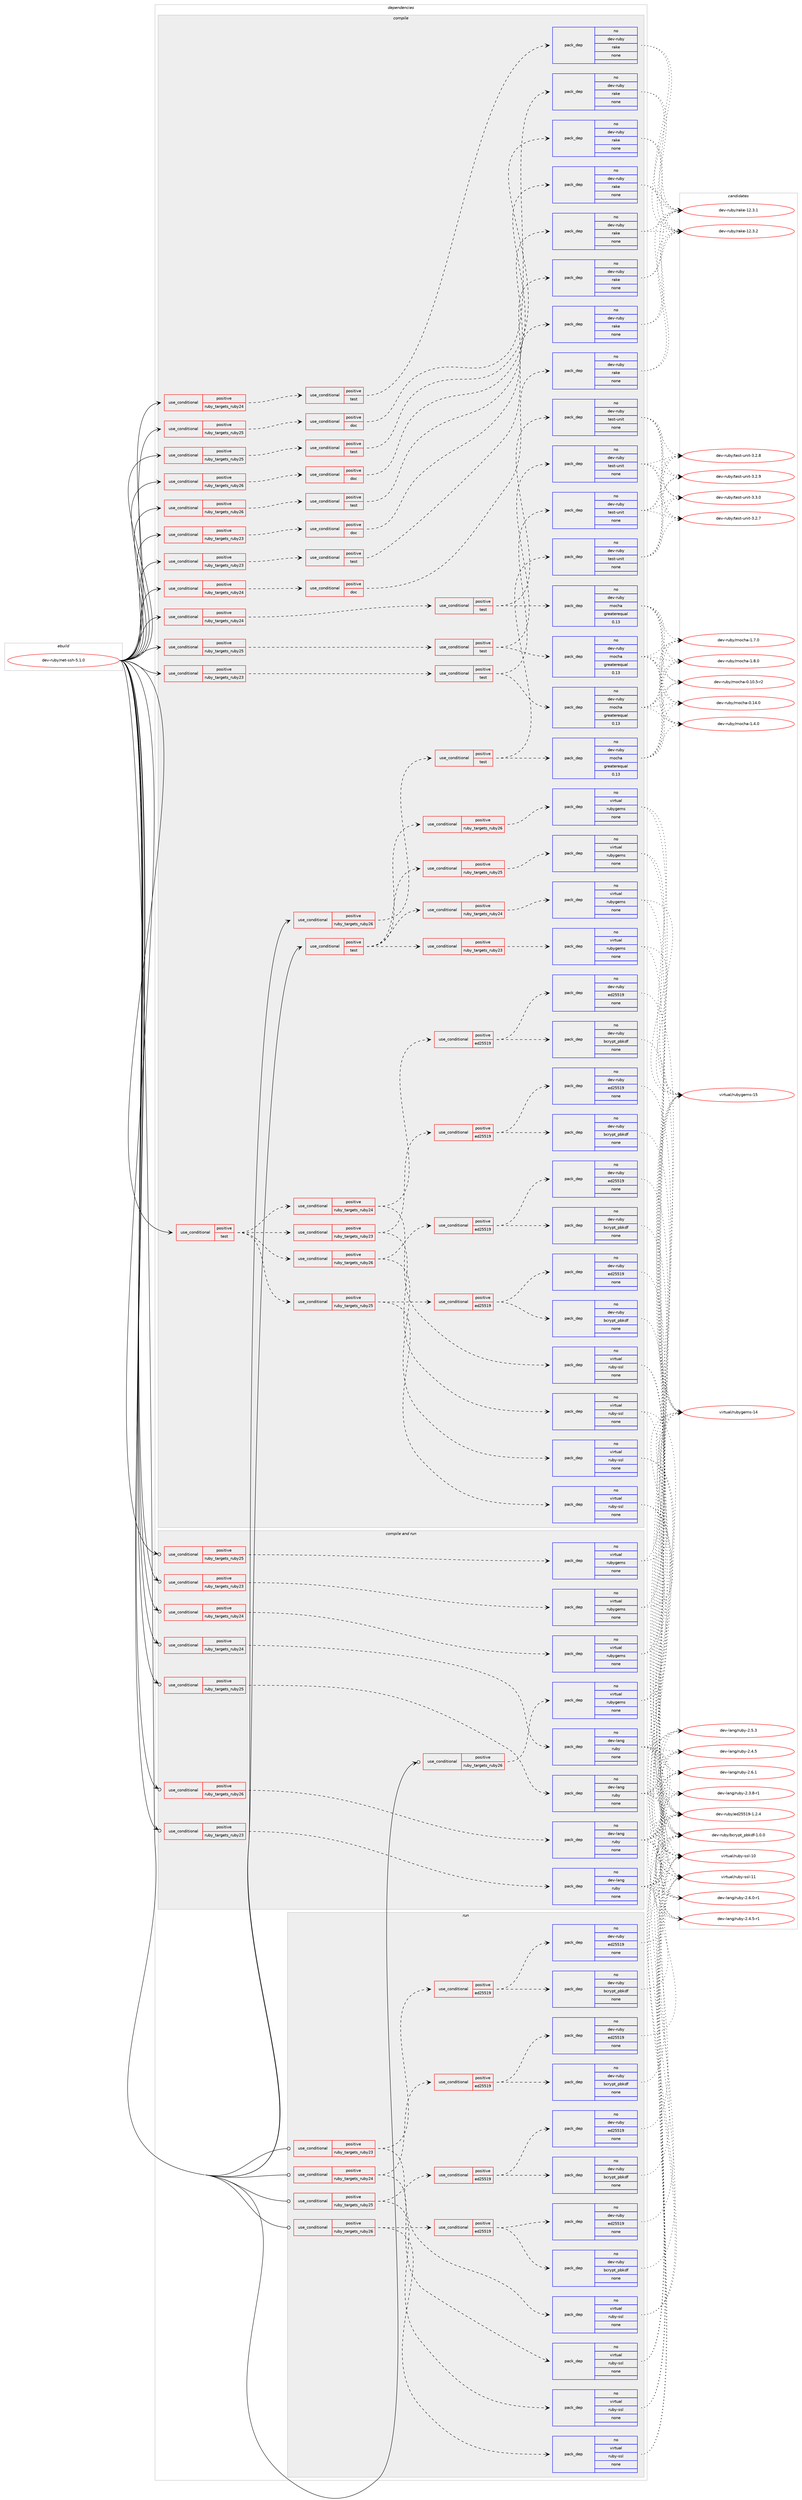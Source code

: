 digraph prolog {

# *************
# Graph options
# *************

newrank=true;
concentrate=true;
compound=true;
graph [rankdir=LR,fontname=Helvetica,fontsize=10,ranksep=1.5];#, ranksep=2.5, nodesep=0.2];
edge  [arrowhead=vee];
node  [fontname=Helvetica,fontsize=10];

# **********
# The ebuild
# **********

subgraph cluster_leftcol {
color=gray;
rank=same;
label=<<i>ebuild</i>>;
id [label="dev-ruby/net-ssh-5.1.0", color=red, width=4, href="../dev-ruby/net-ssh-5.1.0.svg"];
}

# ****************
# The dependencies
# ****************

subgraph cluster_midcol {
color=gray;
label=<<i>dependencies</i>>;
subgraph cluster_compile {
fillcolor="#eeeeee";
style=filled;
label=<<i>compile</i>>;
subgraph cond407372 {
dependency1507632 [label=<<TABLE BORDER="0" CELLBORDER="1" CELLSPACING="0" CELLPADDING="4"><TR><TD ROWSPAN="3" CELLPADDING="10">use_conditional</TD></TR><TR><TD>positive</TD></TR><TR><TD>ruby_targets_ruby23</TD></TR></TABLE>>, shape=none, color=red];
subgraph cond407373 {
dependency1507633 [label=<<TABLE BORDER="0" CELLBORDER="1" CELLSPACING="0" CELLPADDING="4"><TR><TD ROWSPAN="3" CELLPADDING="10">use_conditional</TD></TR><TR><TD>positive</TD></TR><TR><TD>doc</TD></TR></TABLE>>, shape=none, color=red];
subgraph pack1076763 {
dependency1507634 [label=<<TABLE BORDER="0" CELLBORDER="1" CELLSPACING="0" CELLPADDING="4" WIDTH="220"><TR><TD ROWSPAN="6" CELLPADDING="30">pack_dep</TD></TR><TR><TD WIDTH="110">no</TD></TR><TR><TD>dev-ruby</TD></TR><TR><TD>rake</TD></TR><TR><TD>none</TD></TR><TR><TD></TD></TR></TABLE>>, shape=none, color=blue];
}
dependency1507633:e -> dependency1507634:w [weight=20,style="dashed",arrowhead="vee"];
}
dependency1507632:e -> dependency1507633:w [weight=20,style="dashed",arrowhead="vee"];
}
id:e -> dependency1507632:w [weight=20,style="solid",arrowhead="vee"];
subgraph cond407374 {
dependency1507635 [label=<<TABLE BORDER="0" CELLBORDER="1" CELLSPACING="0" CELLPADDING="4"><TR><TD ROWSPAN="3" CELLPADDING="10">use_conditional</TD></TR><TR><TD>positive</TD></TR><TR><TD>ruby_targets_ruby23</TD></TR></TABLE>>, shape=none, color=red];
subgraph cond407375 {
dependency1507636 [label=<<TABLE BORDER="0" CELLBORDER="1" CELLSPACING="0" CELLPADDING="4"><TR><TD ROWSPAN="3" CELLPADDING="10">use_conditional</TD></TR><TR><TD>positive</TD></TR><TR><TD>test</TD></TR></TABLE>>, shape=none, color=red];
subgraph pack1076764 {
dependency1507637 [label=<<TABLE BORDER="0" CELLBORDER="1" CELLSPACING="0" CELLPADDING="4" WIDTH="220"><TR><TD ROWSPAN="6" CELLPADDING="30">pack_dep</TD></TR><TR><TD WIDTH="110">no</TD></TR><TR><TD>dev-ruby</TD></TR><TR><TD>rake</TD></TR><TR><TD>none</TD></TR><TR><TD></TD></TR></TABLE>>, shape=none, color=blue];
}
dependency1507636:e -> dependency1507637:w [weight=20,style="dashed",arrowhead="vee"];
}
dependency1507635:e -> dependency1507636:w [weight=20,style="dashed",arrowhead="vee"];
}
id:e -> dependency1507635:w [weight=20,style="solid",arrowhead="vee"];
subgraph cond407376 {
dependency1507638 [label=<<TABLE BORDER="0" CELLBORDER="1" CELLSPACING="0" CELLPADDING="4"><TR><TD ROWSPAN="3" CELLPADDING="10">use_conditional</TD></TR><TR><TD>positive</TD></TR><TR><TD>ruby_targets_ruby23</TD></TR></TABLE>>, shape=none, color=red];
subgraph cond407377 {
dependency1507639 [label=<<TABLE BORDER="0" CELLBORDER="1" CELLSPACING="0" CELLPADDING="4"><TR><TD ROWSPAN="3" CELLPADDING="10">use_conditional</TD></TR><TR><TD>positive</TD></TR><TR><TD>test</TD></TR></TABLE>>, shape=none, color=red];
subgraph pack1076765 {
dependency1507640 [label=<<TABLE BORDER="0" CELLBORDER="1" CELLSPACING="0" CELLPADDING="4" WIDTH="220"><TR><TD ROWSPAN="6" CELLPADDING="30">pack_dep</TD></TR><TR><TD WIDTH="110">no</TD></TR><TR><TD>dev-ruby</TD></TR><TR><TD>test-unit</TD></TR><TR><TD>none</TD></TR><TR><TD></TD></TR></TABLE>>, shape=none, color=blue];
}
dependency1507639:e -> dependency1507640:w [weight=20,style="dashed",arrowhead="vee"];
subgraph pack1076766 {
dependency1507641 [label=<<TABLE BORDER="0" CELLBORDER="1" CELLSPACING="0" CELLPADDING="4" WIDTH="220"><TR><TD ROWSPAN="6" CELLPADDING="30">pack_dep</TD></TR><TR><TD WIDTH="110">no</TD></TR><TR><TD>dev-ruby</TD></TR><TR><TD>mocha</TD></TR><TR><TD>greaterequal</TD></TR><TR><TD>0.13</TD></TR></TABLE>>, shape=none, color=blue];
}
dependency1507639:e -> dependency1507641:w [weight=20,style="dashed",arrowhead="vee"];
}
dependency1507638:e -> dependency1507639:w [weight=20,style="dashed",arrowhead="vee"];
}
id:e -> dependency1507638:w [weight=20,style="solid",arrowhead="vee"];
subgraph cond407378 {
dependency1507642 [label=<<TABLE BORDER="0" CELLBORDER="1" CELLSPACING="0" CELLPADDING="4"><TR><TD ROWSPAN="3" CELLPADDING="10">use_conditional</TD></TR><TR><TD>positive</TD></TR><TR><TD>ruby_targets_ruby24</TD></TR></TABLE>>, shape=none, color=red];
subgraph cond407379 {
dependency1507643 [label=<<TABLE BORDER="0" CELLBORDER="1" CELLSPACING="0" CELLPADDING="4"><TR><TD ROWSPAN="3" CELLPADDING="10">use_conditional</TD></TR><TR><TD>positive</TD></TR><TR><TD>doc</TD></TR></TABLE>>, shape=none, color=red];
subgraph pack1076767 {
dependency1507644 [label=<<TABLE BORDER="0" CELLBORDER="1" CELLSPACING="0" CELLPADDING="4" WIDTH="220"><TR><TD ROWSPAN="6" CELLPADDING="30">pack_dep</TD></TR><TR><TD WIDTH="110">no</TD></TR><TR><TD>dev-ruby</TD></TR><TR><TD>rake</TD></TR><TR><TD>none</TD></TR><TR><TD></TD></TR></TABLE>>, shape=none, color=blue];
}
dependency1507643:e -> dependency1507644:w [weight=20,style="dashed",arrowhead="vee"];
}
dependency1507642:e -> dependency1507643:w [weight=20,style="dashed",arrowhead="vee"];
}
id:e -> dependency1507642:w [weight=20,style="solid",arrowhead="vee"];
subgraph cond407380 {
dependency1507645 [label=<<TABLE BORDER="0" CELLBORDER="1" CELLSPACING="0" CELLPADDING="4"><TR><TD ROWSPAN="3" CELLPADDING="10">use_conditional</TD></TR><TR><TD>positive</TD></TR><TR><TD>ruby_targets_ruby24</TD></TR></TABLE>>, shape=none, color=red];
subgraph cond407381 {
dependency1507646 [label=<<TABLE BORDER="0" CELLBORDER="1" CELLSPACING="0" CELLPADDING="4"><TR><TD ROWSPAN="3" CELLPADDING="10">use_conditional</TD></TR><TR><TD>positive</TD></TR><TR><TD>test</TD></TR></TABLE>>, shape=none, color=red];
subgraph pack1076768 {
dependency1507647 [label=<<TABLE BORDER="0" CELLBORDER="1" CELLSPACING="0" CELLPADDING="4" WIDTH="220"><TR><TD ROWSPAN="6" CELLPADDING="30">pack_dep</TD></TR><TR><TD WIDTH="110">no</TD></TR><TR><TD>dev-ruby</TD></TR><TR><TD>rake</TD></TR><TR><TD>none</TD></TR><TR><TD></TD></TR></TABLE>>, shape=none, color=blue];
}
dependency1507646:e -> dependency1507647:w [weight=20,style="dashed",arrowhead="vee"];
}
dependency1507645:e -> dependency1507646:w [weight=20,style="dashed",arrowhead="vee"];
}
id:e -> dependency1507645:w [weight=20,style="solid",arrowhead="vee"];
subgraph cond407382 {
dependency1507648 [label=<<TABLE BORDER="0" CELLBORDER="1" CELLSPACING="0" CELLPADDING="4"><TR><TD ROWSPAN="3" CELLPADDING="10">use_conditional</TD></TR><TR><TD>positive</TD></TR><TR><TD>ruby_targets_ruby24</TD></TR></TABLE>>, shape=none, color=red];
subgraph cond407383 {
dependency1507649 [label=<<TABLE BORDER="0" CELLBORDER="1" CELLSPACING="0" CELLPADDING="4"><TR><TD ROWSPAN="3" CELLPADDING="10">use_conditional</TD></TR><TR><TD>positive</TD></TR><TR><TD>test</TD></TR></TABLE>>, shape=none, color=red];
subgraph pack1076769 {
dependency1507650 [label=<<TABLE BORDER="0" CELLBORDER="1" CELLSPACING="0" CELLPADDING="4" WIDTH="220"><TR><TD ROWSPAN="6" CELLPADDING="30">pack_dep</TD></TR><TR><TD WIDTH="110">no</TD></TR><TR><TD>dev-ruby</TD></TR><TR><TD>test-unit</TD></TR><TR><TD>none</TD></TR><TR><TD></TD></TR></TABLE>>, shape=none, color=blue];
}
dependency1507649:e -> dependency1507650:w [weight=20,style="dashed",arrowhead="vee"];
subgraph pack1076770 {
dependency1507651 [label=<<TABLE BORDER="0" CELLBORDER="1" CELLSPACING="0" CELLPADDING="4" WIDTH="220"><TR><TD ROWSPAN="6" CELLPADDING="30">pack_dep</TD></TR><TR><TD WIDTH="110">no</TD></TR><TR><TD>dev-ruby</TD></TR><TR><TD>mocha</TD></TR><TR><TD>greaterequal</TD></TR><TR><TD>0.13</TD></TR></TABLE>>, shape=none, color=blue];
}
dependency1507649:e -> dependency1507651:w [weight=20,style="dashed",arrowhead="vee"];
}
dependency1507648:e -> dependency1507649:w [weight=20,style="dashed",arrowhead="vee"];
}
id:e -> dependency1507648:w [weight=20,style="solid",arrowhead="vee"];
subgraph cond407384 {
dependency1507652 [label=<<TABLE BORDER="0" CELLBORDER="1" CELLSPACING="0" CELLPADDING="4"><TR><TD ROWSPAN="3" CELLPADDING="10">use_conditional</TD></TR><TR><TD>positive</TD></TR><TR><TD>ruby_targets_ruby25</TD></TR></TABLE>>, shape=none, color=red];
subgraph cond407385 {
dependency1507653 [label=<<TABLE BORDER="0" CELLBORDER="1" CELLSPACING="0" CELLPADDING="4"><TR><TD ROWSPAN="3" CELLPADDING="10">use_conditional</TD></TR><TR><TD>positive</TD></TR><TR><TD>doc</TD></TR></TABLE>>, shape=none, color=red];
subgraph pack1076771 {
dependency1507654 [label=<<TABLE BORDER="0" CELLBORDER="1" CELLSPACING="0" CELLPADDING="4" WIDTH="220"><TR><TD ROWSPAN="6" CELLPADDING="30">pack_dep</TD></TR><TR><TD WIDTH="110">no</TD></TR><TR><TD>dev-ruby</TD></TR><TR><TD>rake</TD></TR><TR><TD>none</TD></TR><TR><TD></TD></TR></TABLE>>, shape=none, color=blue];
}
dependency1507653:e -> dependency1507654:w [weight=20,style="dashed",arrowhead="vee"];
}
dependency1507652:e -> dependency1507653:w [weight=20,style="dashed",arrowhead="vee"];
}
id:e -> dependency1507652:w [weight=20,style="solid",arrowhead="vee"];
subgraph cond407386 {
dependency1507655 [label=<<TABLE BORDER="0" CELLBORDER="1" CELLSPACING="0" CELLPADDING="4"><TR><TD ROWSPAN="3" CELLPADDING="10">use_conditional</TD></TR><TR><TD>positive</TD></TR><TR><TD>ruby_targets_ruby25</TD></TR></TABLE>>, shape=none, color=red];
subgraph cond407387 {
dependency1507656 [label=<<TABLE BORDER="0" CELLBORDER="1" CELLSPACING="0" CELLPADDING="4"><TR><TD ROWSPAN="3" CELLPADDING="10">use_conditional</TD></TR><TR><TD>positive</TD></TR><TR><TD>test</TD></TR></TABLE>>, shape=none, color=red];
subgraph pack1076772 {
dependency1507657 [label=<<TABLE BORDER="0" CELLBORDER="1" CELLSPACING="0" CELLPADDING="4" WIDTH="220"><TR><TD ROWSPAN="6" CELLPADDING="30">pack_dep</TD></TR><TR><TD WIDTH="110">no</TD></TR><TR><TD>dev-ruby</TD></TR><TR><TD>rake</TD></TR><TR><TD>none</TD></TR><TR><TD></TD></TR></TABLE>>, shape=none, color=blue];
}
dependency1507656:e -> dependency1507657:w [weight=20,style="dashed",arrowhead="vee"];
}
dependency1507655:e -> dependency1507656:w [weight=20,style="dashed",arrowhead="vee"];
}
id:e -> dependency1507655:w [weight=20,style="solid",arrowhead="vee"];
subgraph cond407388 {
dependency1507658 [label=<<TABLE BORDER="0" CELLBORDER="1" CELLSPACING="0" CELLPADDING="4"><TR><TD ROWSPAN="3" CELLPADDING="10">use_conditional</TD></TR><TR><TD>positive</TD></TR><TR><TD>ruby_targets_ruby25</TD></TR></TABLE>>, shape=none, color=red];
subgraph cond407389 {
dependency1507659 [label=<<TABLE BORDER="0" CELLBORDER="1" CELLSPACING="0" CELLPADDING="4"><TR><TD ROWSPAN="3" CELLPADDING="10">use_conditional</TD></TR><TR><TD>positive</TD></TR><TR><TD>test</TD></TR></TABLE>>, shape=none, color=red];
subgraph pack1076773 {
dependency1507660 [label=<<TABLE BORDER="0" CELLBORDER="1" CELLSPACING="0" CELLPADDING="4" WIDTH="220"><TR><TD ROWSPAN="6" CELLPADDING="30">pack_dep</TD></TR><TR><TD WIDTH="110">no</TD></TR><TR><TD>dev-ruby</TD></TR><TR><TD>test-unit</TD></TR><TR><TD>none</TD></TR><TR><TD></TD></TR></TABLE>>, shape=none, color=blue];
}
dependency1507659:e -> dependency1507660:w [weight=20,style="dashed",arrowhead="vee"];
subgraph pack1076774 {
dependency1507661 [label=<<TABLE BORDER="0" CELLBORDER="1" CELLSPACING="0" CELLPADDING="4" WIDTH="220"><TR><TD ROWSPAN="6" CELLPADDING="30">pack_dep</TD></TR><TR><TD WIDTH="110">no</TD></TR><TR><TD>dev-ruby</TD></TR><TR><TD>mocha</TD></TR><TR><TD>greaterequal</TD></TR><TR><TD>0.13</TD></TR></TABLE>>, shape=none, color=blue];
}
dependency1507659:e -> dependency1507661:w [weight=20,style="dashed",arrowhead="vee"];
}
dependency1507658:e -> dependency1507659:w [weight=20,style="dashed",arrowhead="vee"];
}
id:e -> dependency1507658:w [weight=20,style="solid",arrowhead="vee"];
subgraph cond407390 {
dependency1507662 [label=<<TABLE BORDER="0" CELLBORDER="1" CELLSPACING="0" CELLPADDING="4"><TR><TD ROWSPAN="3" CELLPADDING="10">use_conditional</TD></TR><TR><TD>positive</TD></TR><TR><TD>ruby_targets_ruby26</TD></TR></TABLE>>, shape=none, color=red];
subgraph cond407391 {
dependency1507663 [label=<<TABLE BORDER="0" CELLBORDER="1" CELLSPACING="0" CELLPADDING="4"><TR><TD ROWSPAN="3" CELLPADDING="10">use_conditional</TD></TR><TR><TD>positive</TD></TR><TR><TD>doc</TD></TR></TABLE>>, shape=none, color=red];
subgraph pack1076775 {
dependency1507664 [label=<<TABLE BORDER="0" CELLBORDER="1" CELLSPACING="0" CELLPADDING="4" WIDTH="220"><TR><TD ROWSPAN="6" CELLPADDING="30">pack_dep</TD></TR><TR><TD WIDTH="110">no</TD></TR><TR><TD>dev-ruby</TD></TR><TR><TD>rake</TD></TR><TR><TD>none</TD></TR><TR><TD></TD></TR></TABLE>>, shape=none, color=blue];
}
dependency1507663:e -> dependency1507664:w [weight=20,style="dashed",arrowhead="vee"];
}
dependency1507662:e -> dependency1507663:w [weight=20,style="dashed",arrowhead="vee"];
}
id:e -> dependency1507662:w [weight=20,style="solid",arrowhead="vee"];
subgraph cond407392 {
dependency1507665 [label=<<TABLE BORDER="0" CELLBORDER="1" CELLSPACING="0" CELLPADDING="4"><TR><TD ROWSPAN="3" CELLPADDING="10">use_conditional</TD></TR><TR><TD>positive</TD></TR><TR><TD>ruby_targets_ruby26</TD></TR></TABLE>>, shape=none, color=red];
subgraph cond407393 {
dependency1507666 [label=<<TABLE BORDER="0" CELLBORDER="1" CELLSPACING="0" CELLPADDING="4"><TR><TD ROWSPAN="3" CELLPADDING="10">use_conditional</TD></TR><TR><TD>positive</TD></TR><TR><TD>test</TD></TR></TABLE>>, shape=none, color=red];
subgraph pack1076776 {
dependency1507667 [label=<<TABLE BORDER="0" CELLBORDER="1" CELLSPACING="0" CELLPADDING="4" WIDTH="220"><TR><TD ROWSPAN="6" CELLPADDING="30">pack_dep</TD></TR><TR><TD WIDTH="110">no</TD></TR><TR><TD>dev-ruby</TD></TR><TR><TD>rake</TD></TR><TR><TD>none</TD></TR><TR><TD></TD></TR></TABLE>>, shape=none, color=blue];
}
dependency1507666:e -> dependency1507667:w [weight=20,style="dashed",arrowhead="vee"];
}
dependency1507665:e -> dependency1507666:w [weight=20,style="dashed",arrowhead="vee"];
}
id:e -> dependency1507665:w [weight=20,style="solid",arrowhead="vee"];
subgraph cond407394 {
dependency1507668 [label=<<TABLE BORDER="0" CELLBORDER="1" CELLSPACING="0" CELLPADDING="4"><TR><TD ROWSPAN="3" CELLPADDING="10">use_conditional</TD></TR><TR><TD>positive</TD></TR><TR><TD>ruby_targets_ruby26</TD></TR></TABLE>>, shape=none, color=red];
subgraph cond407395 {
dependency1507669 [label=<<TABLE BORDER="0" CELLBORDER="1" CELLSPACING="0" CELLPADDING="4"><TR><TD ROWSPAN="3" CELLPADDING="10">use_conditional</TD></TR><TR><TD>positive</TD></TR><TR><TD>test</TD></TR></TABLE>>, shape=none, color=red];
subgraph pack1076777 {
dependency1507670 [label=<<TABLE BORDER="0" CELLBORDER="1" CELLSPACING="0" CELLPADDING="4" WIDTH="220"><TR><TD ROWSPAN="6" CELLPADDING="30">pack_dep</TD></TR><TR><TD WIDTH="110">no</TD></TR><TR><TD>dev-ruby</TD></TR><TR><TD>test-unit</TD></TR><TR><TD>none</TD></TR><TR><TD></TD></TR></TABLE>>, shape=none, color=blue];
}
dependency1507669:e -> dependency1507670:w [weight=20,style="dashed",arrowhead="vee"];
subgraph pack1076778 {
dependency1507671 [label=<<TABLE BORDER="0" CELLBORDER="1" CELLSPACING="0" CELLPADDING="4" WIDTH="220"><TR><TD ROWSPAN="6" CELLPADDING="30">pack_dep</TD></TR><TR><TD WIDTH="110">no</TD></TR><TR><TD>dev-ruby</TD></TR><TR><TD>mocha</TD></TR><TR><TD>greaterequal</TD></TR><TR><TD>0.13</TD></TR></TABLE>>, shape=none, color=blue];
}
dependency1507669:e -> dependency1507671:w [weight=20,style="dashed",arrowhead="vee"];
}
dependency1507668:e -> dependency1507669:w [weight=20,style="dashed",arrowhead="vee"];
}
id:e -> dependency1507668:w [weight=20,style="solid",arrowhead="vee"];
subgraph cond407396 {
dependency1507672 [label=<<TABLE BORDER="0" CELLBORDER="1" CELLSPACING="0" CELLPADDING="4"><TR><TD ROWSPAN="3" CELLPADDING="10">use_conditional</TD></TR><TR><TD>positive</TD></TR><TR><TD>test</TD></TR></TABLE>>, shape=none, color=red];
subgraph cond407397 {
dependency1507673 [label=<<TABLE BORDER="0" CELLBORDER="1" CELLSPACING="0" CELLPADDING="4"><TR><TD ROWSPAN="3" CELLPADDING="10">use_conditional</TD></TR><TR><TD>positive</TD></TR><TR><TD>ruby_targets_ruby23</TD></TR></TABLE>>, shape=none, color=red];
subgraph pack1076779 {
dependency1507674 [label=<<TABLE BORDER="0" CELLBORDER="1" CELLSPACING="0" CELLPADDING="4" WIDTH="220"><TR><TD ROWSPAN="6" CELLPADDING="30">pack_dep</TD></TR><TR><TD WIDTH="110">no</TD></TR><TR><TD>virtual</TD></TR><TR><TD>ruby-ssl</TD></TR><TR><TD>none</TD></TR><TR><TD></TD></TR></TABLE>>, shape=none, color=blue];
}
dependency1507673:e -> dependency1507674:w [weight=20,style="dashed",arrowhead="vee"];
subgraph cond407398 {
dependency1507675 [label=<<TABLE BORDER="0" CELLBORDER="1" CELLSPACING="0" CELLPADDING="4"><TR><TD ROWSPAN="3" CELLPADDING="10">use_conditional</TD></TR><TR><TD>positive</TD></TR><TR><TD>ed25519</TD></TR></TABLE>>, shape=none, color=red];
subgraph pack1076780 {
dependency1507676 [label=<<TABLE BORDER="0" CELLBORDER="1" CELLSPACING="0" CELLPADDING="4" WIDTH="220"><TR><TD ROWSPAN="6" CELLPADDING="30">pack_dep</TD></TR><TR><TD WIDTH="110">no</TD></TR><TR><TD>dev-ruby</TD></TR><TR><TD>ed25519</TD></TR><TR><TD>none</TD></TR><TR><TD></TD></TR></TABLE>>, shape=none, color=blue];
}
dependency1507675:e -> dependency1507676:w [weight=20,style="dashed",arrowhead="vee"];
subgraph pack1076781 {
dependency1507677 [label=<<TABLE BORDER="0" CELLBORDER="1" CELLSPACING="0" CELLPADDING="4" WIDTH="220"><TR><TD ROWSPAN="6" CELLPADDING="30">pack_dep</TD></TR><TR><TD WIDTH="110">no</TD></TR><TR><TD>dev-ruby</TD></TR><TR><TD>bcrypt_pbkdf</TD></TR><TR><TD>none</TD></TR><TR><TD></TD></TR></TABLE>>, shape=none, color=blue];
}
dependency1507675:e -> dependency1507677:w [weight=20,style="dashed",arrowhead="vee"];
}
dependency1507673:e -> dependency1507675:w [weight=20,style="dashed",arrowhead="vee"];
}
dependency1507672:e -> dependency1507673:w [weight=20,style="dashed",arrowhead="vee"];
subgraph cond407399 {
dependency1507678 [label=<<TABLE BORDER="0" CELLBORDER="1" CELLSPACING="0" CELLPADDING="4"><TR><TD ROWSPAN="3" CELLPADDING="10">use_conditional</TD></TR><TR><TD>positive</TD></TR><TR><TD>ruby_targets_ruby24</TD></TR></TABLE>>, shape=none, color=red];
subgraph pack1076782 {
dependency1507679 [label=<<TABLE BORDER="0" CELLBORDER="1" CELLSPACING="0" CELLPADDING="4" WIDTH="220"><TR><TD ROWSPAN="6" CELLPADDING="30">pack_dep</TD></TR><TR><TD WIDTH="110">no</TD></TR><TR><TD>virtual</TD></TR><TR><TD>ruby-ssl</TD></TR><TR><TD>none</TD></TR><TR><TD></TD></TR></TABLE>>, shape=none, color=blue];
}
dependency1507678:e -> dependency1507679:w [weight=20,style="dashed",arrowhead="vee"];
subgraph cond407400 {
dependency1507680 [label=<<TABLE BORDER="0" CELLBORDER="1" CELLSPACING="0" CELLPADDING="4"><TR><TD ROWSPAN="3" CELLPADDING="10">use_conditional</TD></TR><TR><TD>positive</TD></TR><TR><TD>ed25519</TD></TR></TABLE>>, shape=none, color=red];
subgraph pack1076783 {
dependency1507681 [label=<<TABLE BORDER="0" CELLBORDER="1" CELLSPACING="0" CELLPADDING="4" WIDTH="220"><TR><TD ROWSPAN="6" CELLPADDING="30">pack_dep</TD></TR><TR><TD WIDTH="110">no</TD></TR><TR><TD>dev-ruby</TD></TR><TR><TD>ed25519</TD></TR><TR><TD>none</TD></TR><TR><TD></TD></TR></TABLE>>, shape=none, color=blue];
}
dependency1507680:e -> dependency1507681:w [weight=20,style="dashed",arrowhead="vee"];
subgraph pack1076784 {
dependency1507682 [label=<<TABLE BORDER="0" CELLBORDER="1" CELLSPACING="0" CELLPADDING="4" WIDTH="220"><TR><TD ROWSPAN="6" CELLPADDING="30">pack_dep</TD></TR><TR><TD WIDTH="110">no</TD></TR><TR><TD>dev-ruby</TD></TR><TR><TD>bcrypt_pbkdf</TD></TR><TR><TD>none</TD></TR><TR><TD></TD></TR></TABLE>>, shape=none, color=blue];
}
dependency1507680:e -> dependency1507682:w [weight=20,style="dashed",arrowhead="vee"];
}
dependency1507678:e -> dependency1507680:w [weight=20,style="dashed",arrowhead="vee"];
}
dependency1507672:e -> dependency1507678:w [weight=20,style="dashed",arrowhead="vee"];
subgraph cond407401 {
dependency1507683 [label=<<TABLE BORDER="0" CELLBORDER="1" CELLSPACING="0" CELLPADDING="4"><TR><TD ROWSPAN="3" CELLPADDING="10">use_conditional</TD></TR><TR><TD>positive</TD></TR><TR><TD>ruby_targets_ruby25</TD></TR></TABLE>>, shape=none, color=red];
subgraph pack1076785 {
dependency1507684 [label=<<TABLE BORDER="0" CELLBORDER="1" CELLSPACING="0" CELLPADDING="4" WIDTH="220"><TR><TD ROWSPAN="6" CELLPADDING="30">pack_dep</TD></TR><TR><TD WIDTH="110">no</TD></TR><TR><TD>virtual</TD></TR><TR><TD>ruby-ssl</TD></TR><TR><TD>none</TD></TR><TR><TD></TD></TR></TABLE>>, shape=none, color=blue];
}
dependency1507683:e -> dependency1507684:w [weight=20,style="dashed",arrowhead="vee"];
subgraph cond407402 {
dependency1507685 [label=<<TABLE BORDER="0" CELLBORDER="1" CELLSPACING="0" CELLPADDING="4"><TR><TD ROWSPAN="3" CELLPADDING="10">use_conditional</TD></TR><TR><TD>positive</TD></TR><TR><TD>ed25519</TD></TR></TABLE>>, shape=none, color=red];
subgraph pack1076786 {
dependency1507686 [label=<<TABLE BORDER="0" CELLBORDER="1" CELLSPACING="0" CELLPADDING="4" WIDTH="220"><TR><TD ROWSPAN="6" CELLPADDING="30">pack_dep</TD></TR><TR><TD WIDTH="110">no</TD></TR><TR><TD>dev-ruby</TD></TR><TR><TD>ed25519</TD></TR><TR><TD>none</TD></TR><TR><TD></TD></TR></TABLE>>, shape=none, color=blue];
}
dependency1507685:e -> dependency1507686:w [weight=20,style="dashed",arrowhead="vee"];
subgraph pack1076787 {
dependency1507687 [label=<<TABLE BORDER="0" CELLBORDER="1" CELLSPACING="0" CELLPADDING="4" WIDTH="220"><TR><TD ROWSPAN="6" CELLPADDING="30">pack_dep</TD></TR><TR><TD WIDTH="110">no</TD></TR><TR><TD>dev-ruby</TD></TR><TR><TD>bcrypt_pbkdf</TD></TR><TR><TD>none</TD></TR><TR><TD></TD></TR></TABLE>>, shape=none, color=blue];
}
dependency1507685:e -> dependency1507687:w [weight=20,style="dashed",arrowhead="vee"];
}
dependency1507683:e -> dependency1507685:w [weight=20,style="dashed",arrowhead="vee"];
}
dependency1507672:e -> dependency1507683:w [weight=20,style="dashed",arrowhead="vee"];
subgraph cond407403 {
dependency1507688 [label=<<TABLE BORDER="0" CELLBORDER="1" CELLSPACING="0" CELLPADDING="4"><TR><TD ROWSPAN="3" CELLPADDING="10">use_conditional</TD></TR><TR><TD>positive</TD></TR><TR><TD>ruby_targets_ruby26</TD></TR></TABLE>>, shape=none, color=red];
subgraph pack1076788 {
dependency1507689 [label=<<TABLE BORDER="0" CELLBORDER="1" CELLSPACING="0" CELLPADDING="4" WIDTH="220"><TR><TD ROWSPAN="6" CELLPADDING="30">pack_dep</TD></TR><TR><TD WIDTH="110">no</TD></TR><TR><TD>virtual</TD></TR><TR><TD>ruby-ssl</TD></TR><TR><TD>none</TD></TR><TR><TD></TD></TR></TABLE>>, shape=none, color=blue];
}
dependency1507688:e -> dependency1507689:w [weight=20,style="dashed",arrowhead="vee"];
subgraph cond407404 {
dependency1507690 [label=<<TABLE BORDER="0" CELLBORDER="1" CELLSPACING="0" CELLPADDING="4"><TR><TD ROWSPAN="3" CELLPADDING="10">use_conditional</TD></TR><TR><TD>positive</TD></TR><TR><TD>ed25519</TD></TR></TABLE>>, shape=none, color=red];
subgraph pack1076789 {
dependency1507691 [label=<<TABLE BORDER="0" CELLBORDER="1" CELLSPACING="0" CELLPADDING="4" WIDTH="220"><TR><TD ROWSPAN="6" CELLPADDING="30">pack_dep</TD></TR><TR><TD WIDTH="110">no</TD></TR><TR><TD>dev-ruby</TD></TR><TR><TD>ed25519</TD></TR><TR><TD>none</TD></TR><TR><TD></TD></TR></TABLE>>, shape=none, color=blue];
}
dependency1507690:e -> dependency1507691:w [weight=20,style="dashed",arrowhead="vee"];
subgraph pack1076790 {
dependency1507692 [label=<<TABLE BORDER="0" CELLBORDER="1" CELLSPACING="0" CELLPADDING="4" WIDTH="220"><TR><TD ROWSPAN="6" CELLPADDING="30">pack_dep</TD></TR><TR><TD WIDTH="110">no</TD></TR><TR><TD>dev-ruby</TD></TR><TR><TD>bcrypt_pbkdf</TD></TR><TR><TD>none</TD></TR><TR><TD></TD></TR></TABLE>>, shape=none, color=blue];
}
dependency1507690:e -> dependency1507692:w [weight=20,style="dashed",arrowhead="vee"];
}
dependency1507688:e -> dependency1507690:w [weight=20,style="dashed",arrowhead="vee"];
}
dependency1507672:e -> dependency1507688:w [weight=20,style="dashed",arrowhead="vee"];
}
id:e -> dependency1507672:w [weight=20,style="solid",arrowhead="vee"];
subgraph cond407405 {
dependency1507693 [label=<<TABLE BORDER="0" CELLBORDER="1" CELLSPACING="0" CELLPADDING="4"><TR><TD ROWSPAN="3" CELLPADDING="10">use_conditional</TD></TR><TR><TD>positive</TD></TR><TR><TD>test</TD></TR></TABLE>>, shape=none, color=red];
subgraph cond407406 {
dependency1507694 [label=<<TABLE BORDER="0" CELLBORDER="1" CELLSPACING="0" CELLPADDING="4"><TR><TD ROWSPAN="3" CELLPADDING="10">use_conditional</TD></TR><TR><TD>positive</TD></TR><TR><TD>ruby_targets_ruby23</TD></TR></TABLE>>, shape=none, color=red];
subgraph pack1076791 {
dependency1507695 [label=<<TABLE BORDER="0" CELLBORDER="1" CELLSPACING="0" CELLPADDING="4" WIDTH="220"><TR><TD ROWSPAN="6" CELLPADDING="30">pack_dep</TD></TR><TR><TD WIDTH="110">no</TD></TR><TR><TD>virtual</TD></TR><TR><TD>rubygems</TD></TR><TR><TD>none</TD></TR><TR><TD></TD></TR></TABLE>>, shape=none, color=blue];
}
dependency1507694:e -> dependency1507695:w [weight=20,style="dashed",arrowhead="vee"];
}
dependency1507693:e -> dependency1507694:w [weight=20,style="dashed",arrowhead="vee"];
subgraph cond407407 {
dependency1507696 [label=<<TABLE BORDER="0" CELLBORDER="1" CELLSPACING="0" CELLPADDING="4"><TR><TD ROWSPAN="3" CELLPADDING="10">use_conditional</TD></TR><TR><TD>positive</TD></TR><TR><TD>ruby_targets_ruby24</TD></TR></TABLE>>, shape=none, color=red];
subgraph pack1076792 {
dependency1507697 [label=<<TABLE BORDER="0" CELLBORDER="1" CELLSPACING="0" CELLPADDING="4" WIDTH="220"><TR><TD ROWSPAN="6" CELLPADDING="30">pack_dep</TD></TR><TR><TD WIDTH="110">no</TD></TR><TR><TD>virtual</TD></TR><TR><TD>rubygems</TD></TR><TR><TD>none</TD></TR><TR><TD></TD></TR></TABLE>>, shape=none, color=blue];
}
dependency1507696:e -> dependency1507697:w [weight=20,style="dashed",arrowhead="vee"];
}
dependency1507693:e -> dependency1507696:w [weight=20,style="dashed",arrowhead="vee"];
subgraph cond407408 {
dependency1507698 [label=<<TABLE BORDER="0" CELLBORDER="1" CELLSPACING="0" CELLPADDING="4"><TR><TD ROWSPAN="3" CELLPADDING="10">use_conditional</TD></TR><TR><TD>positive</TD></TR><TR><TD>ruby_targets_ruby25</TD></TR></TABLE>>, shape=none, color=red];
subgraph pack1076793 {
dependency1507699 [label=<<TABLE BORDER="0" CELLBORDER="1" CELLSPACING="0" CELLPADDING="4" WIDTH="220"><TR><TD ROWSPAN="6" CELLPADDING="30">pack_dep</TD></TR><TR><TD WIDTH="110">no</TD></TR><TR><TD>virtual</TD></TR><TR><TD>rubygems</TD></TR><TR><TD>none</TD></TR><TR><TD></TD></TR></TABLE>>, shape=none, color=blue];
}
dependency1507698:e -> dependency1507699:w [weight=20,style="dashed",arrowhead="vee"];
}
dependency1507693:e -> dependency1507698:w [weight=20,style="dashed",arrowhead="vee"];
subgraph cond407409 {
dependency1507700 [label=<<TABLE BORDER="0" CELLBORDER="1" CELLSPACING="0" CELLPADDING="4"><TR><TD ROWSPAN="3" CELLPADDING="10">use_conditional</TD></TR><TR><TD>positive</TD></TR><TR><TD>ruby_targets_ruby26</TD></TR></TABLE>>, shape=none, color=red];
subgraph pack1076794 {
dependency1507701 [label=<<TABLE BORDER="0" CELLBORDER="1" CELLSPACING="0" CELLPADDING="4" WIDTH="220"><TR><TD ROWSPAN="6" CELLPADDING="30">pack_dep</TD></TR><TR><TD WIDTH="110">no</TD></TR><TR><TD>virtual</TD></TR><TR><TD>rubygems</TD></TR><TR><TD>none</TD></TR><TR><TD></TD></TR></TABLE>>, shape=none, color=blue];
}
dependency1507700:e -> dependency1507701:w [weight=20,style="dashed",arrowhead="vee"];
}
dependency1507693:e -> dependency1507700:w [weight=20,style="dashed",arrowhead="vee"];
}
id:e -> dependency1507693:w [weight=20,style="solid",arrowhead="vee"];
}
subgraph cluster_compileandrun {
fillcolor="#eeeeee";
style=filled;
label=<<i>compile and run</i>>;
subgraph cond407410 {
dependency1507702 [label=<<TABLE BORDER="0" CELLBORDER="1" CELLSPACING="0" CELLPADDING="4"><TR><TD ROWSPAN="3" CELLPADDING="10">use_conditional</TD></TR><TR><TD>positive</TD></TR><TR><TD>ruby_targets_ruby23</TD></TR></TABLE>>, shape=none, color=red];
subgraph pack1076795 {
dependency1507703 [label=<<TABLE BORDER="0" CELLBORDER="1" CELLSPACING="0" CELLPADDING="4" WIDTH="220"><TR><TD ROWSPAN="6" CELLPADDING="30">pack_dep</TD></TR><TR><TD WIDTH="110">no</TD></TR><TR><TD>dev-lang</TD></TR><TR><TD>ruby</TD></TR><TR><TD>none</TD></TR><TR><TD></TD></TR></TABLE>>, shape=none, color=blue];
}
dependency1507702:e -> dependency1507703:w [weight=20,style="dashed",arrowhead="vee"];
}
id:e -> dependency1507702:w [weight=20,style="solid",arrowhead="odotvee"];
subgraph cond407411 {
dependency1507704 [label=<<TABLE BORDER="0" CELLBORDER="1" CELLSPACING="0" CELLPADDING="4"><TR><TD ROWSPAN="3" CELLPADDING="10">use_conditional</TD></TR><TR><TD>positive</TD></TR><TR><TD>ruby_targets_ruby23</TD></TR></TABLE>>, shape=none, color=red];
subgraph pack1076796 {
dependency1507705 [label=<<TABLE BORDER="0" CELLBORDER="1" CELLSPACING="0" CELLPADDING="4" WIDTH="220"><TR><TD ROWSPAN="6" CELLPADDING="30">pack_dep</TD></TR><TR><TD WIDTH="110">no</TD></TR><TR><TD>virtual</TD></TR><TR><TD>rubygems</TD></TR><TR><TD>none</TD></TR><TR><TD></TD></TR></TABLE>>, shape=none, color=blue];
}
dependency1507704:e -> dependency1507705:w [weight=20,style="dashed",arrowhead="vee"];
}
id:e -> dependency1507704:w [weight=20,style="solid",arrowhead="odotvee"];
subgraph cond407412 {
dependency1507706 [label=<<TABLE BORDER="0" CELLBORDER="1" CELLSPACING="0" CELLPADDING="4"><TR><TD ROWSPAN="3" CELLPADDING="10">use_conditional</TD></TR><TR><TD>positive</TD></TR><TR><TD>ruby_targets_ruby24</TD></TR></TABLE>>, shape=none, color=red];
subgraph pack1076797 {
dependency1507707 [label=<<TABLE BORDER="0" CELLBORDER="1" CELLSPACING="0" CELLPADDING="4" WIDTH="220"><TR><TD ROWSPAN="6" CELLPADDING="30">pack_dep</TD></TR><TR><TD WIDTH="110">no</TD></TR><TR><TD>dev-lang</TD></TR><TR><TD>ruby</TD></TR><TR><TD>none</TD></TR><TR><TD></TD></TR></TABLE>>, shape=none, color=blue];
}
dependency1507706:e -> dependency1507707:w [weight=20,style="dashed",arrowhead="vee"];
}
id:e -> dependency1507706:w [weight=20,style="solid",arrowhead="odotvee"];
subgraph cond407413 {
dependency1507708 [label=<<TABLE BORDER="0" CELLBORDER="1" CELLSPACING="0" CELLPADDING="4"><TR><TD ROWSPAN="3" CELLPADDING="10">use_conditional</TD></TR><TR><TD>positive</TD></TR><TR><TD>ruby_targets_ruby24</TD></TR></TABLE>>, shape=none, color=red];
subgraph pack1076798 {
dependency1507709 [label=<<TABLE BORDER="0" CELLBORDER="1" CELLSPACING="0" CELLPADDING="4" WIDTH="220"><TR><TD ROWSPAN="6" CELLPADDING="30">pack_dep</TD></TR><TR><TD WIDTH="110">no</TD></TR><TR><TD>virtual</TD></TR><TR><TD>rubygems</TD></TR><TR><TD>none</TD></TR><TR><TD></TD></TR></TABLE>>, shape=none, color=blue];
}
dependency1507708:e -> dependency1507709:w [weight=20,style="dashed",arrowhead="vee"];
}
id:e -> dependency1507708:w [weight=20,style="solid",arrowhead="odotvee"];
subgraph cond407414 {
dependency1507710 [label=<<TABLE BORDER="0" CELLBORDER="1" CELLSPACING="0" CELLPADDING="4"><TR><TD ROWSPAN="3" CELLPADDING="10">use_conditional</TD></TR><TR><TD>positive</TD></TR><TR><TD>ruby_targets_ruby25</TD></TR></TABLE>>, shape=none, color=red];
subgraph pack1076799 {
dependency1507711 [label=<<TABLE BORDER="0" CELLBORDER="1" CELLSPACING="0" CELLPADDING="4" WIDTH="220"><TR><TD ROWSPAN="6" CELLPADDING="30">pack_dep</TD></TR><TR><TD WIDTH="110">no</TD></TR><TR><TD>dev-lang</TD></TR><TR><TD>ruby</TD></TR><TR><TD>none</TD></TR><TR><TD></TD></TR></TABLE>>, shape=none, color=blue];
}
dependency1507710:e -> dependency1507711:w [weight=20,style="dashed",arrowhead="vee"];
}
id:e -> dependency1507710:w [weight=20,style="solid",arrowhead="odotvee"];
subgraph cond407415 {
dependency1507712 [label=<<TABLE BORDER="0" CELLBORDER="1" CELLSPACING="0" CELLPADDING="4"><TR><TD ROWSPAN="3" CELLPADDING="10">use_conditional</TD></TR><TR><TD>positive</TD></TR><TR><TD>ruby_targets_ruby25</TD></TR></TABLE>>, shape=none, color=red];
subgraph pack1076800 {
dependency1507713 [label=<<TABLE BORDER="0" CELLBORDER="1" CELLSPACING="0" CELLPADDING="4" WIDTH="220"><TR><TD ROWSPAN="6" CELLPADDING="30">pack_dep</TD></TR><TR><TD WIDTH="110">no</TD></TR><TR><TD>virtual</TD></TR><TR><TD>rubygems</TD></TR><TR><TD>none</TD></TR><TR><TD></TD></TR></TABLE>>, shape=none, color=blue];
}
dependency1507712:e -> dependency1507713:w [weight=20,style="dashed",arrowhead="vee"];
}
id:e -> dependency1507712:w [weight=20,style="solid",arrowhead="odotvee"];
subgraph cond407416 {
dependency1507714 [label=<<TABLE BORDER="0" CELLBORDER="1" CELLSPACING="0" CELLPADDING="4"><TR><TD ROWSPAN="3" CELLPADDING="10">use_conditional</TD></TR><TR><TD>positive</TD></TR><TR><TD>ruby_targets_ruby26</TD></TR></TABLE>>, shape=none, color=red];
subgraph pack1076801 {
dependency1507715 [label=<<TABLE BORDER="0" CELLBORDER="1" CELLSPACING="0" CELLPADDING="4" WIDTH="220"><TR><TD ROWSPAN="6" CELLPADDING="30">pack_dep</TD></TR><TR><TD WIDTH="110">no</TD></TR><TR><TD>dev-lang</TD></TR><TR><TD>ruby</TD></TR><TR><TD>none</TD></TR><TR><TD></TD></TR></TABLE>>, shape=none, color=blue];
}
dependency1507714:e -> dependency1507715:w [weight=20,style="dashed",arrowhead="vee"];
}
id:e -> dependency1507714:w [weight=20,style="solid",arrowhead="odotvee"];
subgraph cond407417 {
dependency1507716 [label=<<TABLE BORDER="0" CELLBORDER="1" CELLSPACING="0" CELLPADDING="4"><TR><TD ROWSPAN="3" CELLPADDING="10">use_conditional</TD></TR><TR><TD>positive</TD></TR><TR><TD>ruby_targets_ruby26</TD></TR></TABLE>>, shape=none, color=red];
subgraph pack1076802 {
dependency1507717 [label=<<TABLE BORDER="0" CELLBORDER="1" CELLSPACING="0" CELLPADDING="4" WIDTH="220"><TR><TD ROWSPAN="6" CELLPADDING="30">pack_dep</TD></TR><TR><TD WIDTH="110">no</TD></TR><TR><TD>virtual</TD></TR><TR><TD>rubygems</TD></TR><TR><TD>none</TD></TR><TR><TD></TD></TR></TABLE>>, shape=none, color=blue];
}
dependency1507716:e -> dependency1507717:w [weight=20,style="dashed",arrowhead="vee"];
}
id:e -> dependency1507716:w [weight=20,style="solid",arrowhead="odotvee"];
}
subgraph cluster_run {
fillcolor="#eeeeee";
style=filled;
label=<<i>run</i>>;
subgraph cond407418 {
dependency1507718 [label=<<TABLE BORDER="0" CELLBORDER="1" CELLSPACING="0" CELLPADDING="4"><TR><TD ROWSPAN="3" CELLPADDING="10">use_conditional</TD></TR><TR><TD>positive</TD></TR><TR><TD>ruby_targets_ruby23</TD></TR></TABLE>>, shape=none, color=red];
subgraph pack1076803 {
dependency1507719 [label=<<TABLE BORDER="0" CELLBORDER="1" CELLSPACING="0" CELLPADDING="4" WIDTH="220"><TR><TD ROWSPAN="6" CELLPADDING="30">pack_dep</TD></TR><TR><TD WIDTH="110">no</TD></TR><TR><TD>virtual</TD></TR><TR><TD>ruby-ssl</TD></TR><TR><TD>none</TD></TR><TR><TD></TD></TR></TABLE>>, shape=none, color=blue];
}
dependency1507718:e -> dependency1507719:w [weight=20,style="dashed",arrowhead="vee"];
subgraph cond407419 {
dependency1507720 [label=<<TABLE BORDER="0" CELLBORDER="1" CELLSPACING="0" CELLPADDING="4"><TR><TD ROWSPAN="3" CELLPADDING="10">use_conditional</TD></TR><TR><TD>positive</TD></TR><TR><TD>ed25519</TD></TR></TABLE>>, shape=none, color=red];
subgraph pack1076804 {
dependency1507721 [label=<<TABLE BORDER="0" CELLBORDER="1" CELLSPACING="0" CELLPADDING="4" WIDTH="220"><TR><TD ROWSPAN="6" CELLPADDING="30">pack_dep</TD></TR><TR><TD WIDTH="110">no</TD></TR><TR><TD>dev-ruby</TD></TR><TR><TD>ed25519</TD></TR><TR><TD>none</TD></TR><TR><TD></TD></TR></TABLE>>, shape=none, color=blue];
}
dependency1507720:e -> dependency1507721:w [weight=20,style="dashed",arrowhead="vee"];
subgraph pack1076805 {
dependency1507722 [label=<<TABLE BORDER="0" CELLBORDER="1" CELLSPACING="0" CELLPADDING="4" WIDTH="220"><TR><TD ROWSPAN="6" CELLPADDING="30">pack_dep</TD></TR><TR><TD WIDTH="110">no</TD></TR><TR><TD>dev-ruby</TD></TR><TR><TD>bcrypt_pbkdf</TD></TR><TR><TD>none</TD></TR><TR><TD></TD></TR></TABLE>>, shape=none, color=blue];
}
dependency1507720:e -> dependency1507722:w [weight=20,style="dashed",arrowhead="vee"];
}
dependency1507718:e -> dependency1507720:w [weight=20,style="dashed",arrowhead="vee"];
}
id:e -> dependency1507718:w [weight=20,style="solid",arrowhead="odot"];
subgraph cond407420 {
dependency1507723 [label=<<TABLE BORDER="0" CELLBORDER="1" CELLSPACING="0" CELLPADDING="4"><TR><TD ROWSPAN="3" CELLPADDING="10">use_conditional</TD></TR><TR><TD>positive</TD></TR><TR><TD>ruby_targets_ruby24</TD></TR></TABLE>>, shape=none, color=red];
subgraph pack1076806 {
dependency1507724 [label=<<TABLE BORDER="0" CELLBORDER="1" CELLSPACING="0" CELLPADDING="4" WIDTH="220"><TR><TD ROWSPAN="6" CELLPADDING="30">pack_dep</TD></TR><TR><TD WIDTH="110">no</TD></TR><TR><TD>virtual</TD></TR><TR><TD>ruby-ssl</TD></TR><TR><TD>none</TD></TR><TR><TD></TD></TR></TABLE>>, shape=none, color=blue];
}
dependency1507723:e -> dependency1507724:w [weight=20,style="dashed",arrowhead="vee"];
subgraph cond407421 {
dependency1507725 [label=<<TABLE BORDER="0" CELLBORDER="1" CELLSPACING="0" CELLPADDING="4"><TR><TD ROWSPAN="3" CELLPADDING="10">use_conditional</TD></TR><TR><TD>positive</TD></TR><TR><TD>ed25519</TD></TR></TABLE>>, shape=none, color=red];
subgraph pack1076807 {
dependency1507726 [label=<<TABLE BORDER="0" CELLBORDER="1" CELLSPACING="0" CELLPADDING="4" WIDTH="220"><TR><TD ROWSPAN="6" CELLPADDING="30">pack_dep</TD></TR><TR><TD WIDTH="110">no</TD></TR><TR><TD>dev-ruby</TD></TR><TR><TD>ed25519</TD></TR><TR><TD>none</TD></TR><TR><TD></TD></TR></TABLE>>, shape=none, color=blue];
}
dependency1507725:e -> dependency1507726:w [weight=20,style="dashed",arrowhead="vee"];
subgraph pack1076808 {
dependency1507727 [label=<<TABLE BORDER="0" CELLBORDER="1" CELLSPACING="0" CELLPADDING="4" WIDTH="220"><TR><TD ROWSPAN="6" CELLPADDING="30">pack_dep</TD></TR><TR><TD WIDTH="110">no</TD></TR><TR><TD>dev-ruby</TD></TR><TR><TD>bcrypt_pbkdf</TD></TR><TR><TD>none</TD></TR><TR><TD></TD></TR></TABLE>>, shape=none, color=blue];
}
dependency1507725:e -> dependency1507727:w [weight=20,style="dashed",arrowhead="vee"];
}
dependency1507723:e -> dependency1507725:w [weight=20,style="dashed",arrowhead="vee"];
}
id:e -> dependency1507723:w [weight=20,style="solid",arrowhead="odot"];
subgraph cond407422 {
dependency1507728 [label=<<TABLE BORDER="0" CELLBORDER="1" CELLSPACING="0" CELLPADDING="4"><TR><TD ROWSPAN="3" CELLPADDING="10">use_conditional</TD></TR><TR><TD>positive</TD></TR><TR><TD>ruby_targets_ruby25</TD></TR></TABLE>>, shape=none, color=red];
subgraph pack1076809 {
dependency1507729 [label=<<TABLE BORDER="0" CELLBORDER="1" CELLSPACING="0" CELLPADDING="4" WIDTH="220"><TR><TD ROWSPAN="6" CELLPADDING="30">pack_dep</TD></TR><TR><TD WIDTH="110">no</TD></TR><TR><TD>virtual</TD></TR><TR><TD>ruby-ssl</TD></TR><TR><TD>none</TD></TR><TR><TD></TD></TR></TABLE>>, shape=none, color=blue];
}
dependency1507728:e -> dependency1507729:w [weight=20,style="dashed",arrowhead="vee"];
subgraph cond407423 {
dependency1507730 [label=<<TABLE BORDER="0" CELLBORDER="1" CELLSPACING="0" CELLPADDING="4"><TR><TD ROWSPAN="3" CELLPADDING="10">use_conditional</TD></TR><TR><TD>positive</TD></TR><TR><TD>ed25519</TD></TR></TABLE>>, shape=none, color=red];
subgraph pack1076810 {
dependency1507731 [label=<<TABLE BORDER="0" CELLBORDER="1" CELLSPACING="0" CELLPADDING="4" WIDTH="220"><TR><TD ROWSPAN="6" CELLPADDING="30">pack_dep</TD></TR><TR><TD WIDTH="110">no</TD></TR><TR><TD>dev-ruby</TD></TR><TR><TD>ed25519</TD></TR><TR><TD>none</TD></TR><TR><TD></TD></TR></TABLE>>, shape=none, color=blue];
}
dependency1507730:e -> dependency1507731:w [weight=20,style="dashed",arrowhead="vee"];
subgraph pack1076811 {
dependency1507732 [label=<<TABLE BORDER="0" CELLBORDER="1" CELLSPACING="0" CELLPADDING="4" WIDTH="220"><TR><TD ROWSPAN="6" CELLPADDING="30">pack_dep</TD></TR><TR><TD WIDTH="110">no</TD></TR><TR><TD>dev-ruby</TD></TR><TR><TD>bcrypt_pbkdf</TD></TR><TR><TD>none</TD></TR><TR><TD></TD></TR></TABLE>>, shape=none, color=blue];
}
dependency1507730:e -> dependency1507732:w [weight=20,style="dashed",arrowhead="vee"];
}
dependency1507728:e -> dependency1507730:w [weight=20,style="dashed",arrowhead="vee"];
}
id:e -> dependency1507728:w [weight=20,style="solid",arrowhead="odot"];
subgraph cond407424 {
dependency1507733 [label=<<TABLE BORDER="0" CELLBORDER="1" CELLSPACING="0" CELLPADDING="4"><TR><TD ROWSPAN="3" CELLPADDING="10">use_conditional</TD></TR><TR><TD>positive</TD></TR><TR><TD>ruby_targets_ruby26</TD></TR></TABLE>>, shape=none, color=red];
subgraph pack1076812 {
dependency1507734 [label=<<TABLE BORDER="0" CELLBORDER="1" CELLSPACING="0" CELLPADDING="4" WIDTH="220"><TR><TD ROWSPAN="6" CELLPADDING="30">pack_dep</TD></TR><TR><TD WIDTH="110">no</TD></TR><TR><TD>virtual</TD></TR><TR><TD>ruby-ssl</TD></TR><TR><TD>none</TD></TR><TR><TD></TD></TR></TABLE>>, shape=none, color=blue];
}
dependency1507733:e -> dependency1507734:w [weight=20,style="dashed",arrowhead="vee"];
subgraph cond407425 {
dependency1507735 [label=<<TABLE BORDER="0" CELLBORDER="1" CELLSPACING="0" CELLPADDING="4"><TR><TD ROWSPAN="3" CELLPADDING="10">use_conditional</TD></TR><TR><TD>positive</TD></TR><TR><TD>ed25519</TD></TR></TABLE>>, shape=none, color=red];
subgraph pack1076813 {
dependency1507736 [label=<<TABLE BORDER="0" CELLBORDER="1" CELLSPACING="0" CELLPADDING="4" WIDTH="220"><TR><TD ROWSPAN="6" CELLPADDING="30">pack_dep</TD></TR><TR><TD WIDTH="110">no</TD></TR><TR><TD>dev-ruby</TD></TR><TR><TD>ed25519</TD></TR><TR><TD>none</TD></TR><TR><TD></TD></TR></TABLE>>, shape=none, color=blue];
}
dependency1507735:e -> dependency1507736:w [weight=20,style="dashed",arrowhead="vee"];
subgraph pack1076814 {
dependency1507737 [label=<<TABLE BORDER="0" CELLBORDER="1" CELLSPACING="0" CELLPADDING="4" WIDTH="220"><TR><TD ROWSPAN="6" CELLPADDING="30">pack_dep</TD></TR><TR><TD WIDTH="110">no</TD></TR><TR><TD>dev-ruby</TD></TR><TR><TD>bcrypt_pbkdf</TD></TR><TR><TD>none</TD></TR><TR><TD></TD></TR></TABLE>>, shape=none, color=blue];
}
dependency1507735:e -> dependency1507737:w [weight=20,style="dashed",arrowhead="vee"];
}
dependency1507733:e -> dependency1507735:w [weight=20,style="dashed",arrowhead="vee"];
}
id:e -> dependency1507733:w [weight=20,style="solid",arrowhead="odot"];
}
}

# **************
# The candidates
# **************

subgraph cluster_choices {
rank=same;
color=gray;
label=<<i>candidates</i>>;

subgraph choice1076763 {
color=black;
nodesep=1;
choice1001011184511411798121471149710710145495046514649 [label="dev-ruby/rake-12.3.1", color=red, width=4,href="../dev-ruby/rake-12.3.1.svg"];
choice1001011184511411798121471149710710145495046514650 [label="dev-ruby/rake-12.3.2", color=red, width=4,href="../dev-ruby/rake-12.3.2.svg"];
dependency1507634:e -> choice1001011184511411798121471149710710145495046514649:w [style=dotted,weight="100"];
dependency1507634:e -> choice1001011184511411798121471149710710145495046514650:w [style=dotted,weight="100"];
}
subgraph choice1076764 {
color=black;
nodesep=1;
choice1001011184511411798121471149710710145495046514649 [label="dev-ruby/rake-12.3.1", color=red, width=4,href="../dev-ruby/rake-12.3.1.svg"];
choice1001011184511411798121471149710710145495046514650 [label="dev-ruby/rake-12.3.2", color=red, width=4,href="../dev-ruby/rake-12.3.2.svg"];
dependency1507637:e -> choice1001011184511411798121471149710710145495046514649:w [style=dotted,weight="100"];
dependency1507637:e -> choice1001011184511411798121471149710710145495046514650:w [style=dotted,weight="100"];
}
subgraph choice1076765 {
color=black;
nodesep=1;
choice10010111845114117981214711610111511645117110105116455146504655 [label="dev-ruby/test-unit-3.2.7", color=red, width=4,href="../dev-ruby/test-unit-3.2.7.svg"];
choice10010111845114117981214711610111511645117110105116455146504656 [label="dev-ruby/test-unit-3.2.8", color=red, width=4,href="../dev-ruby/test-unit-3.2.8.svg"];
choice10010111845114117981214711610111511645117110105116455146504657 [label="dev-ruby/test-unit-3.2.9", color=red, width=4,href="../dev-ruby/test-unit-3.2.9.svg"];
choice10010111845114117981214711610111511645117110105116455146514648 [label="dev-ruby/test-unit-3.3.0", color=red, width=4,href="../dev-ruby/test-unit-3.3.0.svg"];
dependency1507640:e -> choice10010111845114117981214711610111511645117110105116455146504655:w [style=dotted,weight="100"];
dependency1507640:e -> choice10010111845114117981214711610111511645117110105116455146504656:w [style=dotted,weight="100"];
dependency1507640:e -> choice10010111845114117981214711610111511645117110105116455146504657:w [style=dotted,weight="100"];
dependency1507640:e -> choice10010111845114117981214711610111511645117110105116455146514648:w [style=dotted,weight="100"];
}
subgraph choice1076766 {
color=black;
nodesep=1;
choice1001011184511411798121471091119910497454846494846534511450 [label="dev-ruby/mocha-0.10.5-r2", color=red, width=4,href="../dev-ruby/mocha-0.10.5-r2.svg"];
choice100101118451141179812147109111991049745484649524648 [label="dev-ruby/mocha-0.14.0", color=red, width=4,href="../dev-ruby/mocha-0.14.0.svg"];
choice1001011184511411798121471091119910497454946524648 [label="dev-ruby/mocha-1.4.0", color=red, width=4,href="../dev-ruby/mocha-1.4.0.svg"];
choice1001011184511411798121471091119910497454946554648 [label="dev-ruby/mocha-1.7.0", color=red, width=4,href="../dev-ruby/mocha-1.7.0.svg"];
choice1001011184511411798121471091119910497454946564648 [label="dev-ruby/mocha-1.8.0", color=red, width=4,href="../dev-ruby/mocha-1.8.0.svg"];
dependency1507641:e -> choice1001011184511411798121471091119910497454846494846534511450:w [style=dotted,weight="100"];
dependency1507641:e -> choice100101118451141179812147109111991049745484649524648:w [style=dotted,weight="100"];
dependency1507641:e -> choice1001011184511411798121471091119910497454946524648:w [style=dotted,weight="100"];
dependency1507641:e -> choice1001011184511411798121471091119910497454946554648:w [style=dotted,weight="100"];
dependency1507641:e -> choice1001011184511411798121471091119910497454946564648:w [style=dotted,weight="100"];
}
subgraph choice1076767 {
color=black;
nodesep=1;
choice1001011184511411798121471149710710145495046514649 [label="dev-ruby/rake-12.3.1", color=red, width=4,href="../dev-ruby/rake-12.3.1.svg"];
choice1001011184511411798121471149710710145495046514650 [label="dev-ruby/rake-12.3.2", color=red, width=4,href="../dev-ruby/rake-12.3.2.svg"];
dependency1507644:e -> choice1001011184511411798121471149710710145495046514649:w [style=dotted,weight="100"];
dependency1507644:e -> choice1001011184511411798121471149710710145495046514650:w [style=dotted,weight="100"];
}
subgraph choice1076768 {
color=black;
nodesep=1;
choice1001011184511411798121471149710710145495046514649 [label="dev-ruby/rake-12.3.1", color=red, width=4,href="../dev-ruby/rake-12.3.1.svg"];
choice1001011184511411798121471149710710145495046514650 [label="dev-ruby/rake-12.3.2", color=red, width=4,href="../dev-ruby/rake-12.3.2.svg"];
dependency1507647:e -> choice1001011184511411798121471149710710145495046514649:w [style=dotted,weight="100"];
dependency1507647:e -> choice1001011184511411798121471149710710145495046514650:w [style=dotted,weight="100"];
}
subgraph choice1076769 {
color=black;
nodesep=1;
choice10010111845114117981214711610111511645117110105116455146504655 [label="dev-ruby/test-unit-3.2.7", color=red, width=4,href="../dev-ruby/test-unit-3.2.7.svg"];
choice10010111845114117981214711610111511645117110105116455146504656 [label="dev-ruby/test-unit-3.2.8", color=red, width=4,href="../dev-ruby/test-unit-3.2.8.svg"];
choice10010111845114117981214711610111511645117110105116455146504657 [label="dev-ruby/test-unit-3.2.9", color=red, width=4,href="../dev-ruby/test-unit-3.2.9.svg"];
choice10010111845114117981214711610111511645117110105116455146514648 [label="dev-ruby/test-unit-3.3.0", color=red, width=4,href="../dev-ruby/test-unit-3.3.0.svg"];
dependency1507650:e -> choice10010111845114117981214711610111511645117110105116455146504655:w [style=dotted,weight="100"];
dependency1507650:e -> choice10010111845114117981214711610111511645117110105116455146504656:w [style=dotted,weight="100"];
dependency1507650:e -> choice10010111845114117981214711610111511645117110105116455146504657:w [style=dotted,weight="100"];
dependency1507650:e -> choice10010111845114117981214711610111511645117110105116455146514648:w [style=dotted,weight="100"];
}
subgraph choice1076770 {
color=black;
nodesep=1;
choice1001011184511411798121471091119910497454846494846534511450 [label="dev-ruby/mocha-0.10.5-r2", color=red, width=4,href="../dev-ruby/mocha-0.10.5-r2.svg"];
choice100101118451141179812147109111991049745484649524648 [label="dev-ruby/mocha-0.14.0", color=red, width=4,href="../dev-ruby/mocha-0.14.0.svg"];
choice1001011184511411798121471091119910497454946524648 [label="dev-ruby/mocha-1.4.0", color=red, width=4,href="../dev-ruby/mocha-1.4.0.svg"];
choice1001011184511411798121471091119910497454946554648 [label="dev-ruby/mocha-1.7.0", color=red, width=4,href="../dev-ruby/mocha-1.7.0.svg"];
choice1001011184511411798121471091119910497454946564648 [label="dev-ruby/mocha-1.8.0", color=red, width=4,href="../dev-ruby/mocha-1.8.0.svg"];
dependency1507651:e -> choice1001011184511411798121471091119910497454846494846534511450:w [style=dotted,weight="100"];
dependency1507651:e -> choice100101118451141179812147109111991049745484649524648:w [style=dotted,weight="100"];
dependency1507651:e -> choice1001011184511411798121471091119910497454946524648:w [style=dotted,weight="100"];
dependency1507651:e -> choice1001011184511411798121471091119910497454946554648:w [style=dotted,weight="100"];
dependency1507651:e -> choice1001011184511411798121471091119910497454946564648:w [style=dotted,weight="100"];
}
subgraph choice1076771 {
color=black;
nodesep=1;
choice1001011184511411798121471149710710145495046514649 [label="dev-ruby/rake-12.3.1", color=red, width=4,href="../dev-ruby/rake-12.3.1.svg"];
choice1001011184511411798121471149710710145495046514650 [label="dev-ruby/rake-12.3.2", color=red, width=4,href="../dev-ruby/rake-12.3.2.svg"];
dependency1507654:e -> choice1001011184511411798121471149710710145495046514649:w [style=dotted,weight="100"];
dependency1507654:e -> choice1001011184511411798121471149710710145495046514650:w [style=dotted,weight="100"];
}
subgraph choice1076772 {
color=black;
nodesep=1;
choice1001011184511411798121471149710710145495046514649 [label="dev-ruby/rake-12.3.1", color=red, width=4,href="../dev-ruby/rake-12.3.1.svg"];
choice1001011184511411798121471149710710145495046514650 [label="dev-ruby/rake-12.3.2", color=red, width=4,href="../dev-ruby/rake-12.3.2.svg"];
dependency1507657:e -> choice1001011184511411798121471149710710145495046514649:w [style=dotted,weight="100"];
dependency1507657:e -> choice1001011184511411798121471149710710145495046514650:w [style=dotted,weight="100"];
}
subgraph choice1076773 {
color=black;
nodesep=1;
choice10010111845114117981214711610111511645117110105116455146504655 [label="dev-ruby/test-unit-3.2.7", color=red, width=4,href="../dev-ruby/test-unit-3.2.7.svg"];
choice10010111845114117981214711610111511645117110105116455146504656 [label="dev-ruby/test-unit-3.2.8", color=red, width=4,href="../dev-ruby/test-unit-3.2.8.svg"];
choice10010111845114117981214711610111511645117110105116455146504657 [label="dev-ruby/test-unit-3.2.9", color=red, width=4,href="../dev-ruby/test-unit-3.2.9.svg"];
choice10010111845114117981214711610111511645117110105116455146514648 [label="dev-ruby/test-unit-3.3.0", color=red, width=4,href="../dev-ruby/test-unit-3.3.0.svg"];
dependency1507660:e -> choice10010111845114117981214711610111511645117110105116455146504655:w [style=dotted,weight="100"];
dependency1507660:e -> choice10010111845114117981214711610111511645117110105116455146504656:w [style=dotted,weight="100"];
dependency1507660:e -> choice10010111845114117981214711610111511645117110105116455146504657:w [style=dotted,weight="100"];
dependency1507660:e -> choice10010111845114117981214711610111511645117110105116455146514648:w [style=dotted,weight="100"];
}
subgraph choice1076774 {
color=black;
nodesep=1;
choice1001011184511411798121471091119910497454846494846534511450 [label="dev-ruby/mocha-0.10.5-r2", color=red, width=4,href="../dev-ruby/mocha-0.10.5-r2.svg"];
choice100101118451141179812147109111991049745484649524648 [label="dev-ruby/mocha-0.14.0", color=red, width=4,href="../dev-ruby/mocha-0.14.0.svg"];
choice1001011184511411798121471091119910497454946524648 [label="dev-ruby/mocha-1.4.0", color=red, width=4,href="../dev-ruby/mocha-1.4.0.svg"];
choice1001011184511411798121471091119910497454946554648 [label="dev-ruby/mocha-1.7.0", color=red, width=4,href="../dev-ruby/mocha-1.7.0.svg"];
choice1001011184511411798121471091119910497454946564648 [label="dev-ruby/mocha-1.8.0", color=red, width=4,href="../dev-ruby/mocha-1.8.0.svg"];
dependency1507661:e -> choice1001011184511411798121471091119910497454846494846534511450:w [style=dotted,weight="100"];
dependency1507661:e -> choice100101118451141179812147109111991049745484649524648:w [style=dotted,weight="100"];
dependency1507661:e -> choice1001011184511411798121471091119910497454946524648:w [style=dotted,weight="100"];
dependency1507661:e -> choice1001011184511411798121471091119910497454946554648:w [style=dotted,weight="100"];
dependency1507661:e -> choice1001011184511411798121471091119910497454946564648:w [style=dotted,weight="100"];
}
subgraph choice1076775 {
color=black;
nodesep=1;
choice1001011184511411798121471149710710145495046514649 [label="dev-ruby/rake-12.3.1", color=red, width=4,href="../dev-ruby/rake-12.3.1.svg"];
choice1001011184511411798121471149710710145495046514650 [label="dev-ruby/rake-12.3.2", color=red, width=4,href="../dev-ruby/rake-12.3.2.svg"];
dependency1507664:e -> choice1001011184511411798121471149710710145495046514649:w [style=dotted,weight="100"];
dependency1507664:e -> choice1001011184511411798121471149710710145495046514650:w [style=dotted,weight="100"];
}
subgraph choice1076776 {
color=black;
nodesep=1;
choice1001011184511411798121471149710710145495046514649 [label="dev-ruby/rake-12.3.1", color=red, width=4,href="../dev-ruby/rake-12.3.1.svg"];
choice1001011184511411798121471149710710145495046514650 [label="dev-ruby/rake-12.3.2", color=red, width=4,href="../dev-ruby/rake-12.3.2.svg"];
dependency1507667:e -> choice1001011184511411798121471149710710145495046514649:w [style=dotted,weight="100"];
dependency1507667:e -> choice1001011184511411798121471149710710145495046514650:w [style=dotted,weight="100"];
}
subgraph choice1076777 {
color=black;
nodesep=1;
choice10010111845114117981214711610111511645117110105116455146504655 [label="dev-ruby/test-unit-3.2.7", color=red, width=4,href="../dev-ruby/test-unit-3.2.7.svg"];
choice10010111845114117981214711610111511645117110105116455146504656 [label="dev-ruby/test-unit-3.2.8", color=red, width=4,href="../dev-ruby/test-unit-3.2.8.svg"];
choice10010111845114117981214711610111511645117110105116455146504657 [label="dev-ruby/test-unit-3.2.9", color=red, width=4,href="../dev-ruby/test-unit-3.2.9.svg"];
choice10010111845114117981214711610111511645117110105116455146514648 [label="dev-ruby/test-unit-3.3.0", color=red, width=4,href="../dev-ruby/test-unit-3.3.0.svg"];
dependency1507670:e -> choice10010111845114117981214711610111511645117110105116455146504655:w [style=dotted,weight="100"];
dependency1507670:e -> choice10010111845114117981214711610111511645117110105116455146504656:w [style=dotted,weight="100"];
dependency1507670:e -> choice10010111845114117981214711610111511645117110105116455146504657:w [style=dotted,weight="100"];
dependency1507670:e -> choice10010111845114117981214711610111511645117110105116455146514648:w [style=dotted,weight="100"];
}
subgraph choice1076778 {
color=black;
nodesep=1;
choice1001011184511411798121471091119910497454846494846534511450 [label="dev-ruby/mocha-0.10.5-r2", color=red, width=4,href="../dev-ruby/mocha-0.10.5-r2.svg"];
choice100101118451141179812147109111991049745484649524648 [label="dev-ruby/mocha-0.14.0", color=red, width=4,href="../dev-ruby/mocha-0.14.0.svg"];
choice1001011184511411798121471091119910497454946524648 [label="dev-ruby/mocha-1.4.0", color=red, width=4,href="../dev-ruby/mocha-1.4.0.svg"];
choice1001011184511411798121471091119910497454946554648 [label="dev-ruby/mocha-1.7.0", color=red, width=4,href="../dev-ruby/mocha-1.7.0.svg"];
choice1001011184511411798121471091119910497454946564648 [label="dev-ruby/mocha-1.8.0", color=red, width=4,href="../dev-ruby/mocha-1.8.0.svg"];
dependency1507671:e -> choice1001011184511411798121471091119910497454846494846534511450:w [style=dotted,weight="100"];
dependency1507671:e -> choice100101118451141179812147109111991049745484649524648:w [style=dotted,weight="100"];
dependency1507671:e -> choice1001011184511411798121471091119910497454946524648:w [style=dotted,weight="100"];
dependency1507671:e -> choice1001011184511411798121471091119910497454946554648:w [style=dotted,weight="100"];
dependency1507671:e -> choice1001011184511411798121471091119910497454946564648:w [style=dotted,weight="100"];
}
subgraph choice1076779 {
color=black;
nodesep=1;
choice11810511411611797108471141179812145115115108454948 [label="virtual/ruby-ssl-10", color=red, width=4,href="../virtual/ruby-ssl-10.svg"];
choice11810511411611797108471141179812145115115108454949 [label="virtual/ruby-ssl-11", color=red, width=4,href="../virtual/ruby-ssl-11.svg"];
dependency1507674:e -> choice11810511411611797108471141179812145115115108454948:w [style=dotted,weight="100"];
dependency1507674:e -> choice11810511411611797108471141179812145115115108454949:w [style=dotted,weight="100"];
}
subgraph choice1076780 {
color=black;
nodesep=1;
choice1001011184511411798121471011005053534957454946504652 [label="dev-ruby/ed25519-1.2.4", color=red, width=4,href="../dev-ruby/ed25519-1.2.4.svg"];
dependency1507676:e -> choice1001011184511411798121471011005053534957454946504652:w [style=dotted,weight="100"];
}
subgraph choice1076781 {
color=black;
nodesep=1;
choice10010111845114117981214798991141211121169511298107100102454946484648 [label="dev-ruby/bcrypt_pbkdf-1.0.0", color=red, width=4,href="../dev-ruby/bcrypt_pbkdf-1.0.0.svg"];
dependency1507677:e -> choice10010111845114117981214798991141211121169511298107100102454946484648:w [style=dotted,weight="100"];
}
subgraph choice1076782 {
color=black;
nodesep=1;
choice11810511411611797108471141179812145115115108454948 [label="virtual/ruby-ssl-10", color=red, width=4,href="../virtual/ruby-ssl-10.svg"];
choice11810511411611797108471141179812145115115108454949 [label="virtual/ruby-ssl-11", color=red, width=4,href="../virtual/ruby-ssl-11.svg"];
dependency1507679:e -> choice11810511411611797108471141179812145115115108454948:w [style=dotted,weight="100"];
dependency1507679:e -> choice11810511411611797108471141179812145115115108454949:w [style=dotted,weight="100"];
}
subgraph choice1076783 {
color=black;
nodesep=1;
choice1001011184511411798121471011005053534957454946504652 [label="dev-ruby/ed25519-1.2.4", color=red, width=4,href="../dev-ruby/ed25519-1.2.4.svg"];
dependency1507681:e -> choice1001011184511411798121471011005053534957454946504652:w [style=dotted,weight="100"];
}
subgraph choice1076784 {
color=black;
nodesep=1;
choice10010111845114117981214798991141211121169511298107100102454946484648 [label="dev-ruby/bcrypt_pbkdf-1.0.0", color=red, width=4,href="../dev-ruby/bcrypt_pbkdf-1.0.0.svg"];
dependency1507682:e -> choice10010111845114117981214798991141211121169511298107100102454946484648:w [style=dotted,weight="100"];
}
subgraph choice1076785 {
color=black;
nodesep=1;
choice11810511411611797108471141179812145115115108454948 [label="virtual/ruby-ssl-10", color=red, width=4,href="../virtual/ruby-ssl-10.svg"];
choice11810511411611797108471141179812145115115108454949 [label="virtual/ruby-ssl-11", color=red, width=4,href="../virtual/ruby-ssl-11.svg"];
dependency1507684:e -> choice11810511411611797108471141179812145115115108454948:w [style=dotted,weight="100"];
dependency1507684:e -> choice11810511411611797108471141179812145115115108454949:w [style=dotted,weight="100"];
}
subgraph choice1076786 {
color=black;
nodesep=1;
choice1001011184511411798121471011005053534957454946504652 [label="dev-ruby/ed25519-1.2.4", color=red, width=4,href="../dev-ruby/ed25519-1.2.4.svg"];
dependency1507686:e -> choice1001011184511411798121471011005053534957454946504652:w [style=dotted,weight="100"];
}
subgraph choice1076787 {
color=black;
nodesep=1;
choice10010111845114117981214798991141211121169511298107100102454946484648 [label="dev-ruby/bcrypt_pbkdf-1.0.0", color=red, width=4,href="../dev-ruby/bcrypt_pbkdf-1.0.0.svg"];
dependency1507687:e -> choice10010111845114117981214798991141211121169511298107100102454946484648:w [style=dotted,weight="100"];
}
subgraph choice1076788 {
color=black;
nodesep=1;
choice11810511411611797108471141179812145115115108454948 [label="virtual/ruby-ssl-10", color=red, width=4,href="../virtual/ruby-ssl-10.svg"];
choice11810511411611797108471141179812145115115108454949 [label="virtual/ruby-ssl-11", color=red, width=4,href="../virtual/ruby-ssl-11.svg"];
dependency1507689:e -> choice11810511411611797108471141179812145115115108454948:w [style=dotted,weight="100"];
dependency1507689:e -> choice11810511411611797108471141179812145115115108454949:w [style=dotted,weight="100"];
}
subgraph choice1076789 {
color=black;
nodesep=1;
choice1001011184511411798121471011005053534957454946504652 [label="dev-ruby/ed25519-1.2.4", color=red, width=4,href="../dev-ruby/ed25519-1.2.4.svg"];
dependency1507691:e -> choice1001011184511411798121471011005053534957454946504652:w [style=dotted,weight="100"];
}
subgraph choice1076790 {
color=black;
nodesep=1;
choice10010111845114117981214798991141211121169511298107100102454946484648 [label="dev-ruby/bcrypt_pbkdf-1.0.0", color=red, width=4,href="../dev-ruby/bcrypt_pbkdf-1.0.0.svg"];
dependency1507692:e -> choice10010111845114117981214798991141211121169511298107100102454946484648:w [style=dotted,weight="100"];
}
subgraph choice1076791 {
color=black;
nodesep=1;
choice118105114116117971084711411798121103101109115454952 [label="virtual/rubygems-14", color=red, width=4,href="../virtual/rubygems-14.svg"];
choice118105114116117971084711411798121103101109115454953 [label="virtual/rubygems-15", color=red, width=4,href="../virtual/rubygems-15.svg"];
dependency1507695:e -> choice118105114116117971084711411798121103101109115454952:w [style=dotted,weight="100"];
dependency1507695:e -> choice118105114116117971084711411798121103101109115454953:w [style=dotted,weight="100"];
}
subgraph choice1076792 {
color=black;
nodesep=1;
choice118105114116117971084711411798121103101109115454952 [label="virtual/rubygems-14", color=red, width=4,href="../virtual/rubygems-14.svg"];
choice118105114116117971084711411798121103101109115454953 [label="virtual/rubygems-15", color=red, width=4,href="../virtual/rubygems-15.svg"];
dependency1507697:e -> choice118105114116117971084711411798121103101109115454952:w [style=dotted,weight="100"];
dependency1507697:e -> choice118105114116117971084711411798121103101109115454953:w [style=dotted,weight="100"];
}
subgraph choice1076793 {
color=black;
nodesep=1;
choice118105114116117971084711411798121103101109115454952 [label="virtual/rubygems-14", color=red, width=4,href="../virtual/rubygems-14.svg"];
choice118105114116117971084711411798121103101109115454953 [label="virtual/rubygems-15", color=red, width=4,href="../virtual/rubygems-15.svg"];
dependency1507699:e -> choice118105114116117971084711411798121103101109115454952:w [style=dotted,weight="100"];
dependency1507699:e -> choice118105114116117971084711411798121103101109115454953:w [style=dotted,weight="100"];
}
subgraph choice1076794 {
color=black;
nodesep=1;
choice118105114116117971084711411798121103101109115454952 [label="virtual/rubygems-14", color=red, width=4,href="../virtual/rubygems-14.svg"];
choice118105114116117971084711411798121103101109115454953 [label="virtual/rubygems-15", color=red, width=4,href="../virtual/rubygems-15.svg"];
dependency1507701:e -> choice118105114116117971084711411798121103101109115454952:w [style=dotted,weight="100"];
dependency1507701:e -> choice118105114116117971084711411798121103101109115454953:w [style=dotted,weight="100"];
}
subgraph choice1076795 {
color=black;
nodesep=1;
choice100101118451089711010347114117981214550465146564511449 [label="dev-lang/ruby-2.3.8-r1", color=red, width=4,href="../dev-lang/ruby-2.3.8-r1.svg"];
choice10010111845108971101034711411798121455046524653 [label="dev-lang/ruby-2.4.5", color=red, width=4,href="../dev-lang/ruby-2.4.5.svg"];
choice100101118451089711010347114117981214550465246534511449 [label="dev-lang/ruby-2.4.5-r1", color=red, width=4,href="../dev-lang/ruby-2.4.5-r1.svg"];
choice10010111845108971101034711411798121455046534651 [label="dev-lang/ruby-2.5.3", color=red, width=4,href="../dev-lang/ruby-2.5.3.svg"];
choice100101118451089711010347114117981214550465446484511449 [label="dev-lang/ruby-2.6.0-r1", color=red, width=4,href="../dev-lang/ruby-2.6.0-r1.svg"];
choice10010111845108971101034711411798121455046544649 [label="dev-lang/ruby-2.6.1", color=red, width=4,href="../dev-lang/ruby-2.6.1.svg"];
dependency1507703:e -> choice100101118451089711010347114117981214550465146564511449:w [style=dotted,weight="100"];
dependency1507703:e -> choice10010111845108971101034711411798121455046524653:w [style=dotted,weight="100"];
dependency1507703:e -> choice100101118451089711010347114117981214550465246534511449:w [style=dotted,weight="100"];
dependency1507703:e -> choice10010111845108971101034711411798121455046534651:w [style=dotted,weight="100"];
dependency1507703:e -> choice100101118451089711010347114117981214550465446484511449:w [style=dotted,weight="100"];
dependency1507703:e -> choice10010111845108971101034711411798121455046544649:w [style=dotted,weight="100"];
}
subgraph choice1076796 {
color=black;
nodesep=1;
choice118105114116117971084711411798121103101109115454952 [label="virtual/rubygems-14", color=red, width=4,href="../virtual/rubygems-14.svg"];
choice118105114116117971084711411798121103101109115454953 [label="virtual/rubygems-15", color=red, width=4,href="../virtual/rubygems-15.svg"];
dependency1507705:e -> choice118105114116117971084711411798121103101109115454952:w [style=dotted,weight="100"];
dependency1507705:e -> choice118105114116117971084711411798121103101109115454953:w [style=dotted,weight="100"];
}
subgraph choice1076797 {
color=black;
nodesep=1;
choice100101118451089711010347114117981214550465146564511449 [label="dev-lang/ruby-2.3.8-r1", color=red, width=4,href="../dev-lang/ruby-2.3.8-r1.svg"];
choice10010111845108971101034711411798121455046524653 [label="dev-lang/ruby-2.4.5", color=red, width=4,href="../dev-lang/ruby-2.4.5.svg"];
choice100101118451089711010347114117981214550465246534511449 [label="dev-lang/ruby-2.4.5-r1", color=red, width=4,href="../dev-lang/ruby-2.4.5-r1.svg"];
choice10010111845108971101034711411798121455046534651 [label="dev-lang/ruby-2.5.3", color=red, width=4,href="../dev-lang/ruby-2.5.3.svg"];
choice100101118451089711010347114117981214550465446484511449 [label="dev-lang/ruby-2.6.0-r1", color=red, width=4,href="../dev-lang/ruby-2.6.0-r1.svg"];
choice10010111845108971101034711411798121455046544649 [label="dev-lang/ruby-2.6.1", color=red, width=4,href="../dev-lang/ruby-2.6.1.svg"];
dependency1507707:e -> choice100101118451089711010347114117981214550465146564511449:w [style=dotted,weight="100"];
dependency1507707:e -> choice10010111845108971101034711411798121455046524653:w [style=dotted,weight="100"];
dependency1507707:e -> choice100101118451089711010347114117981214550465246534511449:w [style=dotted,weight="100"];
dependency1507707:e -> choice10010111845108971101034711411798121455046534651:w [style=dotted,weight="100"];
dependency1507707:e -> choice100101118451089711010347114117981214550465446484511449:w [style=dotted,weight="100"];
dependency1507707:e -> choice10010111845108971101034711411798121455046544649:w [style=dotted,weight="100"];
}
subgraph choice1076798 {
color=black;
nodesep=1;
choice118105114116117971084711411798121103101109115454952 [label="virtual/rubygems-14", color=red, width=4,href="../virtual/rubygems-14.svg"];
choice118105114116117971084711411798121103101109115454953 [label="virtual/rubygems-15", color=red, width=4,href="../virtual/rubygems-15.svg"];
dependency1507709:e -> choice118105114116117971084711411798121103101109115454952:w [style=dotted,weight="100"];
dependency1507709:e -> choice118105114116117971084711411798121103101109115454953:w [style=dotted,weight="100"];
}
subgraph choice1076799 {
color=black;
nodesep=1;
choice100101118451089711010347114117981214550465146564511449 [label="dev-lang/ruby-2.3.8-r1", color=red, width=4,href="../dev-lang/ruby-2.3.8-r1.svg"];
choice10010111845108971101034711411798121455046524653 [label="dev-lang/ruby-2.4.5", color=red, width=4,href="../dev-lang/ruby-2.4.5.svg"];
choice100101118451089711010347114117981214550465246534511449 [label="dev-lang/ruby-2.4.5-r1", color=red, width=4,href="../dev-lang/ruby-2.4.5-r1.svg"];
choice10010111845108971101034711411798121455046534651 [label="dev-lang/ruby-2.5.3", color=red, width=4,href="../dev-lang/ruby-2.5.3.svg"];
choice100101118451089711010347114117981214550465446484511449 [label="dev-lang/ruby-2.6.0-r1", color=red, width=4,href="../dev-lang/ruby-2.6.0-r1.svg"];
choice10010111845108971101034711411798121455046544649 [label="dev-lang/ruby-2.6.1", color=red, width=4,href="../dev-lang/ruby-2.6.1.svg"];
dependency1507711:e -> choice100101118451089711010347114117981214550465146564511449:w [style=dotted,weight="100"];
dependency1507711:e -> choice10010111845108971101034711411798121455046524653:w [style=dotted,weight="100"];
dependency1507711:e -> choice100101118451089711010347114117981214550465246534511449:w [style=dotted,weight="100"];
dependency1507711:e -> choice10010111845108971101034711411798121455046534651:w [style=dotted,weight="100"];
dependency1507711:e -> choice100101118451089711010347114117981214550465446484511449:w [style=dotted,weight="100"];
dependency1507711:e -> choice10010111845108971101034711411798121455046544649:w [style=dotted,weight="100"];
}
subgraph choice1076800 {
color=black;
nodesep=1;
choice118105114116117971084711411798121103101109115454952 [label="virtual/rubygems-14", color=red, width=4,href="../virtual/rubygems-14.svg"];
choice118105114116117971084711411798121103101109115454953 [label="virtual/rubygems-15", color=red, width=4,href="../virtual/rubygems-15.svg"];
dependency1507713:e -> choice118105114116117971084711411798121103101109115454952:w [style=dotted,weight="100"];
dependency1507713:e -> choice118105114116117971084711411798121103101109115454953:w [style=dotted,weight="100"];
}
subgraph choice1076801 {
color=black;
nodesep=1;
choice100101118451089711010347114117981214550465146564511449 [label="dev-lang/ruby-2.3.8-r1", color=red, width=4,href="../dev-lang/ruby-2.3.8-r1.svg"];
choice10010111845108971101034711411798121455046524653 [label="dev-lang/ruby-2.4.5", color=red, width=4,href="../dev-lang/ruby-2.4.5.svg"];
choice100101118451089711010347114117981214550465246534511449 [label="dev-lang/ruby-2.4.5-r1", color=red, width=4,href="../dev-lang/ruby-2.4.5-r1.svg"];
choice10010111845108971101034711411798121455046534651 [label="dev-lang/ruby-2.5.3", color=red, width=4,href="../dev-lang/ruby-2.5.3.svg"];
choice100101118451089711010347114117981214550465446484511449 [label="dev-lang/ruby-2.6.0-r1", color=red, width=4,href="../dev-lang/ruby-2.6.0-r1.svg"];
choice10010111845108971101034711411798121455046544649 [label="dev-lang/ruby-2.6.1", color=red, width=4,href="../dev-lang/ruby-2.6.1.svg"];
dependency1507715:e -> choice100101118451089711010347114117981214550465146564511449:w [style=dotted,weight="100"];
dependency1507715:e -> choice10010111845108971101034711411798121455046524653:w [style=dotted,weight="100"];
dependency1507715:e -> choice100101118451089711010347114117981214550465246534511449:w [style=dotted,weight="100"];
dependency1507715:e -> choice10010111845108971101034711411798121455046534651:w [style=dotted,weight="100"];
dependency1507715:e -> choice100101118451089711010347114117981214550465446484511449:w [style=dotted,weight="100"];
dependency1507715:e -> choice10010111845108971101034711411798121455046544649:w [style=dotted,weight="100"];
}
subgraph choice1076802 {
color=black;
nodesep=1;
choice118105114116117971084711411798121103101109115454952 [label="virtual/rubygems-14", color=red, width=4,href="../virtual/rubygems-14.svg"];
choice118105114116117971084711411798121103101109115454953 [label="virtual/rubygems-15", color=red, width=4,href="../virtual/rubygems-15.svg"];
dependency1507717:e -> choice118105114116117971084711411798121103101109115454952:w [style=dotted,weight="100"];
dependency1507717:e -> choice118105114116117971084711411798121103101109115454953:w [style=dotted,weight="100"];
}
subgraph choice1076803 {
color=black;
nodesep=1;
choice11810511411611797108471141179812145115115108454948 [label="virtual/ruby-ssl-10", color=red, width=4,href="../virtual/ruby-ssl-10.svg"];
choice11810511411611797108471141179812145115115108454949 [label="virtual/ruby-ssl-11", color=red, width=4,href="../virtual/ruby-ssl-11.svg"];
dependency1507719:e -> choice11810511411611797108471141179812145115115108454948:w [style=dotted,weight="100"];
dependency1507719:e -> choice11810511411611797108471141179812145115115108454949:w [style=dotted,weight="100"];
}
subgraph choice1076804 {
color=black;
nodesep=1;
choice1001011184511411798121471011005053534957454946504652 [label="dev-ruby/ed25519-1.2.4", color=red, width=4,href="../dev-ruby/ed25519-1.2.4.svg"];
dependency1507721:e -> choice1001011184511411798121471011005053534957454946504652:w [style=dotted,weight="100"];
}
subgraph choice1076805 {
color=black;
nodesep=1;
choice10010111845114117981214798991141211121169511298107100102454946484648 [label="dev-ruby/bcrypt_pbkdf-1.0.0", color=red, width=4,href="../dev-ruby/bcrypt_pbkdf-1.0.0.svg"];
dependency1507722:e -> choice10010111845114117981214798991141211121169511298107100102454946484648:w [style=dotted,weight="100"];
}
subgraph choice1076806 {
color=black;
nodesep=1;
choice11810511411611797108471141179812145115115108454948 [label="virtual/ruby-ssl-10", color=red, width=4,href="../virtual/ruby-ssl-10.svg"];
choice11810511411611797108471141179812145115115108454949 [label="virtual/ruby-ssl-11", color=red, width=4,href="../virtual/ruby-ssl-11.svg"];
dependency1507724:e -> choice11810511411611797108471141179812145115115108454948:w [style=dotted,weight="100"];
dependency1507724:e -> choice11810511411611797108471141179812145115115108454949:w [style=dotted,weight="100"];
}
subgraph choice1076807 {
color=black;
nodesep=1;
choice1001011184511411798121471011005053534957454946504652 [label="dev-ruby/ed25519-1.2.4", color=red, width=4,href="../dev-ruby/ed25519-1.2.4.svg"];
dependency1507726:e -> choice1001011184511411798121471011005053534957454946504652:w [style=dotted,weight="100"];
}
subgraph choice1076808 {
color=black;
nodesep=1;
choice10010111845114117981214798991141211121169511298107100102454946484648 [label="dev-ruby/bcrypt_pbkdf-1.0.0", color=red, width=4,href="../dev-ruby/bcrypt_pbkdf-1.0.0.svg"];
dependency1507727:e -> choice10010111845114117981214798991141211121169511298107100102454946484648:w [style=dotted,weight="100"];
}
subgraph choice1076809 {
color=black;
nodesep=1;
choice11810511411611797108471141179812145115115108454948 [label="virtual/ruby-ssl-10", color=red, width=4,href="../virtual/ruby-ssl-10.svg"];
choice11810511411611797108471141179812145115115108454949 [label="virtual/ruby-ssl-11", color=red, width=4,href="../virtual/ruby-ssl-11.svg"];
dependency1507729:e -> choice11810511411611797108471141179812145115115108454948:w [style=dotted,weight="100"];
dependency1507729:e -> choice11810511411611797108471141179812145115115108454949:w [style=dotted,weight="100"];
}
subgraph choice1076810 {
color=black;
nodesep=1;
choice1001011184511411798121471011005053534957454946504652 [label="dev-ruby/ed25519-1.2.4", color=red, width=4,href="../dev-ruby/ed25519-1.2.4.svg"];
dependency1507731:e -> choice1001011184511411798121471011005053534957454946504652:w [style=dotted,weight="100"];
}
subgraph choice1076811 {
color=black;
nodesep=1;
choice10010111845114117981214798991141211121169511298107100102454946484648 [label="dev-ruby/bcrypt_pbkdf-1.0.0", color=red, width=4,href="../dev-ruby/bcrypt_pbkdf-1.0.0.svg"];
dependency1507732:e -> choice10010111845114117981214798991141211121169511298107100102454946484648:w [style=dotted,weight="100"];
}
subgraph choice1076812 {
color=black;
nodesep=1;
choice11810511411611797108471141179812145115115108454948 [label="virtual/ruby-ssl-10", color=red, width=4,href="../virtual/ruby-ssl-10.svg"];
choice11810511411611797108471141179812145115115108454949 [label="virtual/ruby-ssl-11", color=red, width=4,href="../virtual/ruby-ssl-11.svg"];
dependency1507734:e -> choice11810511411611797108471141179812145115115108454948:w [style=dotted,weight="100"];
dependency1507734:e -> choice11810511411611797108471141179812145115115108454949:w [style=dotted,weight="100"];
}
subgraph choice1076813 {
color=black;
nodesep=1;
choice1001011184511411798121471011005053534957454946504652 [label="dev-ruby/ed25519-1.2.4", color=red, width=4,href="../dev-ruby/ed25519-1.2.4.svg"];
dependency1507736:e -> choice1001011184511411798121471011005053534957454946504652:w [style=dotted,weight="100"];
}
subgraph choice1076814 {
color=black;
nodesep=1;
choice10010111845114117981214798991141211121169511298107100102454946484648 [label="dev-ruby/bcrypt_pbkdf-1.0.0", color=red, width=4,href="../dev-ruby/bcrypt_pbkdf-1.0.0.svg"];
dependency1507737:e -> choice10010111845114117981214798991141211121169511298107100102454946484648:w [style=dotted,weight="100"];
}
}

}
